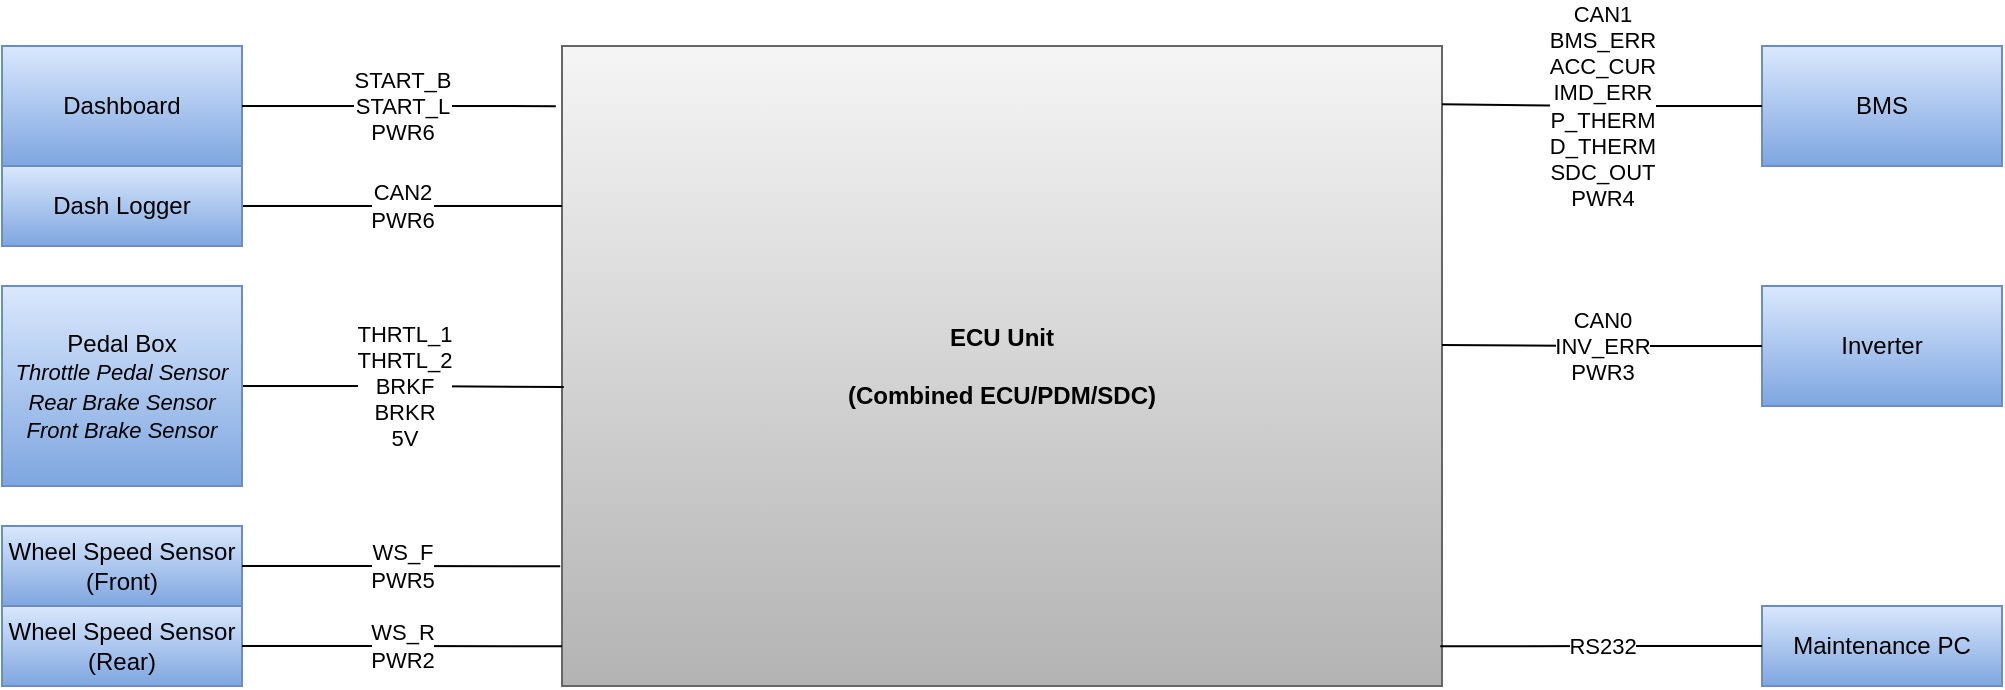 <mxfile version="23.0.2" type="device" pages="2">
  <diagram id="VMElUyKYP9TX4gcIHSfa" name="ECU system diagram">
    <mxGraphModel dx="1213" dy="811" grid="1" gridSize="10" guides="1" tooltips="1" connect="1" arrows="1" fold="1" page="1" pageScale="1" pageWidth="1169" pageHeight="827" math="0" shadow="0">
      <root>
        <mxCell id="0" />
        <mxCell id="1" parent="0" />
        <mxCell id="-lkea0aKf5IrLJpI3piX-1" value="ECU Unit&lt;br&gt;&lt;br&gt;(Combined ECU/PDM/SDC)" style="rounded=0;whiteSpace=wrap;html=1;fillColor=#f5f5f5;gradientColor=#b3b3b3;strokeColor=#666666;fontStyle=1" parent="1" vertex="1">
          <mxGeometry x="360" y="200" width="440" height="320" as="geometry" />
        </mxCell>
        <mxCell id="-lkea0aKf5IrLJpI3piX-2" value="Dashboard" style="rounded=0;whiteSpace=wrap;html=1;fillColor=#dae8fc;gradientColor=#7ea6e0;strokeColor=#6c8ebf;" parent="1" vertex="1">
          <mxGeometry x="80" y="200" width="120" height="60" as="geometry" />
        </mxCell>
        <mxCell id="-lkea0aKf5IrLJpI3piX-6" value="Inverter" style="rounded=0;whiteSpace=wrap;html=1;fillColor=#dae8fc;gradientColor=#7ea6e0;strokeColor=#6c8ebf;" parent="1" vertex="1">
          <mxGeometry x="960" y="320" width="120" height="60" as="geometry" />
        </mxCell>
        <mxCell id="-lkea0aKf5IrLJpI3piX-7" value="BMS" style="rounded=0;whiteSpace=wrap;html=1;fillColor=#dae8fc;gradientColor=#7ea6e0;strokeColor=#6c8ebf;" parent="1" vertex="1">
          <mxGeometry x="960" y="200" width="120" height="60" as="geometry" />
        </mxCell>
        <mxCell id="-lkea0aKf5IrLJpI3piX-10" value="Wheel Speed Sensor (Front)" style="rounded=0;whiteSpace=wrap;html=1;fillColor=#dae8fc;gradientColor=#7ea6e0;strokeColor=#6c8ebf;" parent="1" vertex="1">
          <mxGeometry x="80" y="440" width="120" height="40" as="geometry" />
        </mxCell>
        <mxCell id="-lkea0aKf5IrLJpI3piX-11" value="Wheel Speed Sensor (Rear)" style="rounded=0;whiteSpace=wrap;html=1;fillColor=#dae8fc;gradientColor=#7ea6e0;strokeColor=#6c8ebf;" parent="1" vertex="1">
          <mxGeometry x="80" y="480" width="120" height="40" as="geometry" />
        </mxCell>
        <mxCell id="-lkea0aKf5IrLJpI3piX-13" value="Maintenance PC" style="rounded=0;whiteSpace=wrap;html=1;fillColor=#dae8fc;gradientColor=#7ea6e0;strokeColor=#6c8ebf;" parent="1" vertex="1">
          <mxGeometry x="960" y="480" width="120" height="40" as="geometry" />
        </mxCell>
        <mxCell id="-lkea0aKf5IrLJpI3piX-14" style="edgeStyle=orthogonalEdgeStyle;rounded=0;orthogonalLoop=1;jettySize=auto;html=1;exitX=1;exitY=0.5;exitDx=0;exitDy=0;entryX=-0.007;entryY=0.094;entryDx=0;entryDy=0;entryPerimeter=0;startArrow=none;startFill=0;endArrow=none;endFill=0;" parent="1" source="-lkea0aKf5IrLJpI3piX-2" target="-lkea0aKf5IrLJpI3piX-1" edge="1">
          <mxGeometry relative="1" as="geometry" />
        </mxCell>
        <mxCell id="-lkea0aKf5IrLJpI3piX-15" value="START_B&lt;br&gt;START_L&lt;br&gt;PWR6" style="edgeLabel;html=1;align=center;verticalAlign=middle;resizable=0;points=[];" parent="-lkea0aKf5IrLJpI3piX-14" vertex="1" connectable="0">
          <mxGeometry x="-0.289" y="-1" relative="1" as="geometry">
            <mxPoint x="24" y="-1" as="offset" />
          </mxGeometry>
        </mxCell>
        <mxCell id="G4JdK4eMhRz7IEGB_Ucw-3" style="edgeStyle=orthogonalEdgeStyle;rounded=0;orthogonalLoop=1;jettySize=auto;html=1;exitX=1;exitY=0.5;exitDx=0;exitDy=0;entryX=-0.002;entryY=0.688;entryDx=0;entryDy=0;entryPerimeter=0;endArrow=none;endFill=0;" parent="1" source="-lkea0aKf5IrLJpI3piX-10" edge="1">
          <mxGeometry relative="1" as="geometry">
            <mxPoint x="359.12" y="460.16" as="targetPoint" />
          </mxGeometry>
        </mxCell>
        <mxCell id="LhMEMy0LMcyLHY5wDTul-1" value="WS_F&lt;br&gt;PWR5" style="edgeLabel;html=1;align=center;verticalAlign=middle;resizable=0;points=[];" parent="G4JdK4eMhRz7IEGB_Ucw-3" vertex="1" connectable="0">
          <mxGeometry x="-0.121" y="1" relative="1" as="geometry">
            <mxPoint x="10" y="1" as="offset" />
          </mxGeometry>
        </mxCell>
        <mxCell id="G4JdK4eMhRz7IEGB_Ucw-4" style="edgeStyle=orthogonalEdgeStyle;rounded=0;orthogonalLoop=1;jettySize=auto;html=1;exitX=1;exitY=0.5;exitDx=0;exitDy=0;entryX=0;entryY=0.813;entryDx=0;entryDy=0;entryPerimeter=0;endArrow=none;endFill=0;" parent="1" source="-lkea0aKf5IrLJpI3piX-11" edge="1">
          <mxGeometry relative="1" as="geometry">
            <mxPoint x="360" y="500.16" as="targetPoint" />
          </mxGeometry>
        </mxCell>
        <mxCell id="4SZco1UzKCNZTvO3luQK-1" value="WS_R&lt;br&gt;PWR2" style="edgeLabel;html=1;align=center;verticalAlign=middle;resizable=0;points=[];" parent="G4JdK4eMhRz7IEGB_Ucw-4" vertex="1" connectable="0">
          <mxGeometry x="-0.263" y="2" relative="1" as="geometry">
            <mxPoint x="21" y="2" as="offset" />
          </mxGeometry>
        </mxCell>
        <mxCell id="G4JdK4eMhRz7IEGB_Ucw-5" style="edgeStyle=orthogonalEdgeStyle;rounded=0;orthogonalLoop=1;jettySize=auto;html=1;exitX=0;exitY=0.5;exitDx=0;exitDy=0;entryX=1;entryY=0.091;entryDx=0;entryDy=0;entryPerimeter=0;endArrow=none;endFill=0;" parent="1" source="-lkea0aKf5IrLJpI3piX-7" target="-lkea0aKf5IrLJpI3piX-1" edge="1">
          <mxGeometry relative="1" as="geometry" />
        </mxCell>
        <mxCell id="UikdMWhgwMoschG8D8ho-1" value="CAN1&lt;br&gt;BMS_ERR&lt;br&gt;ACC_CUR&lt;br&gt;IMD_ERR&lt;br&gt;P_THERM&lt;br&gt;D_THERM&lt;br&gt;SDC_OUT&lt;br&gt;PWR4" style="edgeLabel;html=1;align=center;verticalAlign=middle;resizable=0;points=[];" parent="G4JdK4eMhRz7IEGB_Ucw-5" vertex="1" connectable="0">
          <mxGeometry x="0.167" y="-1" relative="1" as="geometry">
            <mxPoint x="13" y="2" as="offset" />
          </mxGeometry>
        </mxCell>
        <mxCell id="G4JdK4eMhRz7IEGB_Ucw-6" style="edgeStyle=orthogonalEdgeStyle;rounded=0;orthogonalLoop=1;jettySize=auto;html=1;exitX=0;exitY=0.5;exitDx=0;exitDy=0;entryX=1;entryY=0.467;entryDx=0;entryDy=0;entryPerimeter=0;endArrow=none;endFill=0;" parent="1" source="-lkea0aKf5IrLJpI3piX-6" target="-lkea0aKf5IrLJpI3piX-1" edge="1">
          <mxGeometry relative="1" as="geometry" />
        </mxCell>
        <mxCell id="1xrvK3jXyUyMcKH5vXm6-1" value="CAN0&lt;br&gt;INV_ERR&lt;br&gt;PWR3" style="edgeLabel;html=1;align=center;verticalAlign=middle;resizable=0;points=[];" parent="G4JdK4eMhRz7IEGB_Ucw-6" vertex="1" connectable="0">
          <mxGeometry x="0.325" y="-3" relative="1" as="geometry">
            <mxPoint x="26" y="3" as="offset" />
          </mxGeometry>
        </mxCell>
        <mxCell id="G4JdK4eMhRz7IEGB_Ucw-8" style="edgeStyle=orthogonalEdgeStyle;rounded=0;orthogonalLoop=1;jettySize=auto;html=1;exitX=0;exitY=0.5;exitDx=0;exitDy=0;entryX=0.998;entryY=0.938;entryDx=0;entryDy=0;entryPerimeter=0;endArrow=none;endFill=0;" parent="1" source="-lkea0aKf5IrLJpI3piX-13" target="-lkea0aKf5IrLJpI3piX-1" edge="1">
          <mxGeometry relative="1" as="geometry" />
        </mxCell>
        <mxCell id="G4JdK4eMhRz7IEGB_Ucw-9" value="RS232" style="edgeLabel;html=1;align=center;verticalAlign=middle;resizable=0;points=[];" parent="G4JdK4eMhRz7IEGB_Ucw-8" vertex="1" connectable="0">
          <mxGeometry x="0.251" y="-1" relative="1" as="geometry">
            <mxPoint x="21" y="1" as="offset" />
          </mxGeometry>
        </mxCell>
        <mxCell id="UikdMWhgwMoschG8D8ho-3" style="edgeStyle=orthogonalEdgeStyle;rounded=0;orthogonalLoop=1;jettySize=auto;html=1;exitX=1;exitY=0.5;exitDx=0;exitDy=0;entryX=0;entryY=0.25;entryDx=0;entryDy=0;endArrow=none;endFill=0;" parent="1" source="UikdMWhgwMoschG8D8ho-2" target="-lkea0aKf5IrLJpI3piX-1" edge="1">
          <mxGeometry relative="1" as="geometry" />
        </mxCell>
        <mxCell id="UikdMWhgwMoschG8D8ho-4" value="CAN2&lt;br&gt;PWR6" style="edgeLabel;html=1;align=center;verticalAlign=middle;resizable=0;points=[];" parent="UikdMWhgwMoschG8D8ho-3" vertex="1" connectable="0">
          <mxGeometry x="-0.188" y="2" relative="1" as="geometry">
            <mxPoint x="15" y="2" as="offset" />
          </mxGeometry>
        </mxCell>
        <mxCell id="UikdMWhgwMoschG8D8ho-2" value="Dash Logger" style="rounded=0;whiteSpace=wrap;html=1;fillColor=#dae8fc;gradientColor=#7ea6e0;strokeColor=#6c8ebf;" parent="1" vertex="1">
          <mxGeometry x="80" y="260" width="120" height="40" as="geometry" />
        </mxCell>
        <mxCell id="g7_eBO24lmq1PzL0XZv9-2" style="edgeStyle=orthogonalEdgeStyle;rounded=0;orthogonalLoop=1;jettySize=auto;html=1;exitX=1;exitY=0.5;exitDx=0;exitDy=0;entryX=0.002;entryY=0.533;entryDx=0;entryDy=0;entryPerimeter=0;endArrow=none;endFill=0;" parent="1" source="g7_eBO24lmq1PzL0XZv9-1" target="-lkea0aKf5IrLJpI3piX-1" edge="1">
          <mxGeometry relative="1" as="geometry">
            <mxPoint x="440" y="700" as="targetPoint" />
          </mxGeometry>
        </mxCell>
        <mxCell id="g7_eBO24lmq1PzL0XZv9-3" value="THRTL_1&lt;br style=&quot;border-color: var(--border-color);&quot;&gt;THRTL_2&lt;br&gt;BRKF&lt;br&gt;BRKR&lt;br style=&quot;border-color: var(--border-color);&quot;&gt;5V" style="edgeLabel;html=1;align=center;verticalAlign=middle;resizable=0;points=[];" parent="g7_eBO24lmq1PzL0XZv9-2" vertex="1" connectable="0">
          <mxGeometry x="-0.188" y="2" relative="1" as="geometry">
            <mxPoint x="15" y="2" as="offset" />
          </mxGeometry>
        </mxCell>
        <mxCell id="g7_eBO24lmq1PzL0XZv9-1" value="Pedal Box&lt;br&gt;&lt;i style=&quot;font-size: 11px;&quot;&gt;Throttle Pedal Sensor&lt;br&gt;Rear Brake Sensor&lt;br&gt;Front Brake Sensor&lt;/i&gt;" style="rounded=0;whiteSpace=wrap;html=1;fillColor=#dae8fc;gradientColor=#7ea6e0;strokeColor=#6c8ebf;" parent="1" vertex="1">
          <mxGeometry x="80" y="320" width="120" height="100" as="geometry" />
        </mxCell>
      </root>
    </mxGraphModel>
  </diagram>
  <diagram name="ECU Internal v1.4" id="aNDvMXL3ovyqVdTGfb02">
    <mxGraphModel dx="1026" dy="679" grid="1" gridSize="10" guides="1" tooltips="1" connect="1" arrows="1" fold="1" page="1" pageScale="1" pageWidth="850" pageHeight="1100" math="0" shadow="0">
      <root>
        <mxCell id="bhXS3MV8dKdIblBS-BVA-0" />
        <mxCell id="bhXS3MV8dKdIblBS-BVA-1" parent="bhXS3MV8dKdIblBS-BVA-0" />
        <mxCell id="bhXS3MV8dKdIblBS-BVA-4" value="" style="rounded=0;whiteSpace=wrap;html=1;align=center;" parent="bhXS3MV8dKdIblBS-BVA-1" vertex="1">
          <mxGeometry x="211.25" y="2370" width="357" height="220" as="geometry" />
        </mxCell>
        <mxCell id="Zc1lBWjNl7q6e84oyqTN-7" value="ECU unit" style="rounded=0;whiteSpace=wrap;html=1;verticalAlign=top;dashed=1;fillColor=none;strokeWidth=2;" parent="bhXS3MV8dKdIblBS-BVA-1" vertex="1">
          <mxGeometry x="10" y="160" width="1490" height="2080" as="geometry" />
        </mxCell>
        <mxCell id="bhXS3MV8dKdIblBS-BVA-2" value="Header C" style="rounded=0;whiteSpace=wrap;html=1;fillColor=#dae8fc;strokeColor=#6c8ebf;verticalAlign=top;" parent="bhXS3MV8dKdIblBS-BVA-1" vertex="1">
          <mxGeometry x="20" y="835" width="140" height="415" as="geometry" />
        </mxCell>
        <mxCell id="bhXS3MV8dKdIblBS-BVA-3" value="Header A" style="rounded=0;whiteSpace=wrap;html=1;fillColor=#dae8fc;strokeColor=#6c8ebf;verticalAlign=top;" parent="bhXS3MV8dKdIblBS-BVA-1" vertex="1">
          <mxGeometry x="20" y="190" width="140" height="430" as="geometry" />
        </mxCell>
        <mxCell id="Zc1lBWjNl7q6e84oyqTN-19" style="edgeStyle=orthogonalEdgeStyle;rounded=0;orthogonalLoop=1;jettySize=auto;html=1;exitX=0.011;exitY=0.5;exitDx=0;exitDy=0;entryX=0;entryY=0.5;entryDx=0;entryDy=0;exitPerimeter=0;" parent="bhXS3MV8dKdIblBS-BVA-1" source="Zc1lBWjNl7q6e84oyqTN-18" target="bhXS3MV8dKdIblBS-BVA-129" edge="1">
          <mxGeometry relative="1" as="geometry" />
        </mxCell>
        <mxCell id="bhXS3MV8dKdIblBS-BVA-8" value="Microcontroller" style="rounded=0;whiteSpace=wrap;html=1;verticalAlign=top;" parent="bhXS3MV8dKdIblBS-BVA-1" vertex="1">
          <mxGeometry x="621" y="810" width="330" height="1270" as="geometry" />
        </mxCell>
        <mxCell id="bhXS3MV8dKdIblBS-BVA-9" value="Vehicle control software" style="rounded=0;whiteSpace=wrap;html=1;dashed=1;fontStyle=2" parent="bhXS3MV8dKdIblBS-BVA-1" vertex="1">
          <mxGeometry x="723.5" y="1300" width="125" height="100" as="geometry" />
        </mxCell>
        <mxCell id="bhXS3MV8dKdIblBS-BVA-10" value="PDM" style="rounded=0;whiteSpace=wrap;html=1;verticalAlign=top;dashed=1;" parent="bhXS3MV8dKdIblBS-BVA-1" vertex="1">
          <mxGeometry x="646" y="220" width="250" height="280" as="geometry" />
        </mxCell>
        <mxCell id="bhXS3MV8dKdIblBS-BVA-11" value="SDC" style="rounded=0;whiteSpace=wrap;html=1;verticalAlign=top;dashed=1;" parent="bhXS3MV8dKdIblBS-BVA-1" vertex="1">
          <mxGeometry x="501" y="570" width="570" height="150" as="geometry" />
        </mxCell>
        <mxCell id="bhXS3MV8dKdIblBS-BVA-12" style="edgeStyle=orthogonalEdgeStyle;rounded=0;orthogonalLoop=1;jettySize=auto;html=1;exitX=1;exitY=0.5;exitDx=0;exitDy=0;entryX=0.5;entryY=0;entryDx=0;entryDy=0;strokeWidth=2;" parent="bhXS3MV8dKdIblBS-BVA-1" source="bhXS3MV8dKdIblBS-BVA-152" target="bhXS3MV8dKdIblBS-BVA-47" edge="1">
          <mxGeometry relative="1" as="geometry">
            <Array as="points">
              <mxPoint x="771" y="255" />
            </Array>
            <mxPoint x="341" y="260" as="sourcePoint" />
          </mxGeometry>
        </mxCell>
        <mxCell id="bhXS3MV8dKdIblBS-BVA-13" style="edgeStyle=orthogonalEdgeStyle;rounded=0;orthogonalLoop=1;jettySize=auto;html=1;exitX=1;exitY=0.5;exitDx=0;exitDy=0;entryX=0;entryY=0.5;entryDx=0;entryDy=0;strokeWidth=2;" parent="bhXS3MV8dKdIblBS-BVA-1" source="bhXS3MV8dKdIblBS-BVA-152" target="bhXS3MV8dKdIblBS-BVA-28" edge="1">
          <mxGeometry relative="1" as="geometry">
            <Array as="points">
              <mxPoint x="461" y="255" />
              <mxPoint x="461" y="630" />
            </Array>
            <mxPoint x="341" y="260" as="sourcePoint" />
          </mxGeometry>
        </mxCell>
        <mxCell id="bhXS3MV8dKdIblBS-BVA-14" value="GLV&lt;br&gt;battery 24V" style="text;html=1;align=center;verticalAlign=middle;resizable=0;points=[];labelBackgroundColor=#ffffff;" parent="bhXS3MV8dKdIblBS-BVA-13" vertex="1" connectable="0">
          <mxGeometry x="-0.508" y="-58" relative="1" as="geometry">
            <mxPoint x="31" y="-63" as="offset" />
          </mxGeometry>
        </mxCell>
        <mxCell id="bhXS3MV8dKdIblBS-BVA-15" value="External system" style="rounded=0;whiteSpace=wrap;html=1;fillColor=#fff2cc;strokeColor=#d6b656;" parent="bhXS3MV8dKdIblBS-BVA-1" vertex="1">
          <mxGeometry x="701" y="40" width="120" height="30" as="geometry" />
        </mxCell>
        <mxCell id="bhXS3MV8dKdIblBS-BVA-21" style="edgeStyle=orthogonalEdgeStyle;rounded=0;jumpStyle=arc;orthogonalLoop=1;jettySize=auto;html=1;exitX=0.5;exitY=0;exitDx=0;exitDy=0;entryX=0;entryY=0.5;entryDx=0;entryDy=0;startArrow=classic;startFill=1;endArrow=classic;endFill=1;" parent="bhXS3MV8dKdIblBS-BVA-1" source="bhXS3MV8dKdIblBS-BVA-22" target="bhXS3MV8dKdIblBS-BVA-23" edge="1">
          <mxGeometry relative="1" as="geometry" />
        </mxCell>
        <mxCell id="bhXS3MV8dKdIblBS-BVA-22" value="On-board SWD Header" style="rounded=0;whiteSpace=wrap;html=1;labelBackgroundColor=#ffffff;" parent="bhXS3MV8dKdIblBS-BVA-1" vertex="1">
          <mxGeometry x="510" y="2080" width="100" height="40" as="geometry" />
        </mxCell>
        <mxCell id="bhXS3MV8dKdIblBS-BVA-23" value="SWD Interface" style="rounded=0;whiteSpace=wrap;html=1;labelBackgroundColor=#ffffff;" parent="bhXS3MV8dKdIblBS-BVA-1" vertex="1">
          <mxGeometry x="621" y="2030" width="110" height="50" as="geometry" />
        </mxCell>
        <mxCell id="bhXS3MV8dKdIblBS-BVA-27" style="edgeStyle=orthogonalEdgeStyle;rounded=0;orthogonalLoop=1;jettySize=auto;html=1;exitX=1;exitY=0.5;exitDx=0;exitDy=0;entryX=0;entryY=0.5;entryDx=0;entryDy=0;" parent="bhXS3MV8dKdIblBS-BVA-1" source="bhXS3MV8dKdIblBS-BVA-28" target="bhXS3MV8dKdIblBS-BVA-30" edge="1">
          <mxGeometry relative="1" as="geometry" />
        </mxCell>
        <mxCell id="bhXS3MV8dKdIblBS-BVA-28" value="BMS Stage" style="rounded=0;whiteSpace=wrap;html=1;" parent="bhXS3MV8dKdIblBS-BVA-1" vertex="1">
          <mxGeometry x="546" y="610" width="80" height="40" as="geometry" />
        </mxCell>
        <mxCell id="bhXS3MV8dKdIblBS-BVA-29" style="edgeStyle=orthogonalEdgeStyle;rounded=0;orthogonalLoop=1;jettySize=auto;html=1;exitX=1;exitY=0.5;exitDx=0;exitDy=0;entryX=0;entryY=0.5;entryDx=0;entryDy=0;" parent="bhXS3MV8dKdIblBS-BVA-1" source="bhXS3MV8dKdIblBS-BVA-30" target="bhXS3MV8dKdIblBS-BVA-32" edge="1">
          <mxGeometry relative="1" as="geometry" />
        </mxCell>
        <mxCell id="bhXS3MV8dKdIblBS-BVA-30" value="BSPD Stage" style="rounded=0;whiteSpace=wrap;html=1;" parent="bhXS3MV8dKdIblBS-BVA-1" vertex="1">
          <mxGeometry x="646" y="610" width="80" height="40" as="geometry" />
        </mxCell>
        <mxCell id="bhXS3MV8dKdIblBS-BVA-31" style="edgeStyle=orthogonalEdgeStyle;rounded=0;orthogonalLoop=1;jettySize=auto;html=1;exitX=1;exitY=0.5;exitDx=0;exitDy=0;entryX=0;entryY=0.5;entryDx=0;entryDy=0;" parent="bhXS3MV8dKdIblBS-BVA-1" source="bhXS3MV8dKdIblBS-BVA-32" target="bhXS3MV8dKdIblBS-BVA-34" edge="1">
          <mxGeometry relative="1" as="geometry" />
        </mxCell>
        <mxCell id="bhXS3MV8dKdIblBS-BVA-32" value="IMD Stage" style="rounded=0;whiteSpace=wrap;html=1;" parent="bhXS3MV8dKdIblBS-BVA-1" vertex="1">
          <mxGeometry x="746.5" y="610" width="80" height="40" as="geometry" />
        </mxCell>
        <mxCell id="bhXS3MV8dKdIblBS-BVA-33" style="edgeStyle=orthogonalEdgeStyle;rounded=0;orthogonalLoop=1;jettySize=auto;html=1;exitX=1;exitY=0.5;exitDx=0;exitDy=0;entryX=0;entryY=0.5;entryDx=0;entryDy=0;" parent="bhXS3MV8dKdIblBS-BVA-1" source="bhXS3MV8dKdIblBS-BVA-34" target="bhXS3MV8dKdIblBS-BVA-36" edge="1">
          <mxGeometry relative="1" as="geometry" />
        </mxCell>
        <mxCell id="bhXS3MV8dKdIblBS-BVA-34" value="PDOC Stage" style="rounded=0;whiteSpace=wrap;html=1;" parent="bhXS3MV8dKdIblBS-BVA-1" vertex="1">
          <mxGeometry x="846" y="610" width="80" height="40" as="geometry" />
        </mxCell>
        <mxCell id="bhXS3MV8dKdIblBS-BVA-35" style="edgeStyle=orthogonalEdgeStyle;rounded=0;orthogonalLoop=1;jettySize=auto;html=1;exitX=1;exitY=0.5;exitDx=0;exitDy=0;entryX=1;entryY=0.5;entryDx=0;entryDy=0;jumpStyle=arc;strokeWidth=1;" parent="bhXS3MV8dKdIblBS-BVA-1" source="bhXS3MV8dKdIblBS-BVA-36" target="bhXS3MV8dKdIblBS-BVA-38" edge="1">
          <mxGeometry relative="1" as="geometry">
            <Array as="points">
              <mxPoint x="1101" y="630" />
              <mxPoint x="1101" y="535" />
              <mxPoint x="360" y="535" />
              <mxPoint x="360" y="575" />
            </Array>
          </mxGeometry>
        </mxCell>
        <mxCell id="bhXS3MV8dKdIblBS-BVA-36" value="ECU Stage" style="rounded=0;whiteSpace=wrap;html=1;" parent="bhXS3MV8dKdIblBS-BVA-1" vertex="1">
          <mxGeometry x="946" y="610" width="80" height="40" as="geometry" />
        </mxCell>
        <mxCell id="bhXS3MV8dKdIblBS-BVA-37" value="Logical boundary" style="rounded=0;whiteSpace=wrap;html=1;dashed=1;" parent="bhXS3MV8dKdIblBS-BVA-1" vertex="1">
          <mxGeometry x="701" y="80" width="120" height="30" as="geometry" />
        </mxCell>
        <mxCell id="bhXS3MV8dKdIblBS-BVA-38" value="SDC_OUT" style="rounded=0;whiteSpace=wrap;html=1;fillColor=#fff2cc;strokeColor=#d6b656;" parent="bhXS3MV8dKdIblBS-BVA-1" vertex="1">
          <mxGeometry x="48.5" y="560" width="80" height="30" as="geometry" />
        </mxCell>
        <mxCell id="bhXS3MV8dKdIblBS-BVA-40" style="edgeStyle=orthogonalEdgeStyle;rounded=0;jumpStyle=arc;orthogonalLoop=1;jettySize=auto;html=1;exitX=1;exitY=0.5;exitDx=0;exitDy=0;entryX=0.434;entryY=0.999;entryDx=0;entryDy=0;startArrow=none;startFill=0;endArrow=classic;endFill=1;entryPerimeter=0;" parent="bhXS3MV8dKdIblBS-BVA-1" source="bhXS3MV8dKdIblBS-BVA-197" target="bhXS3MV8dKdIblBS-BVA-34" edge="1">
          <mxGeometry relative="1" as="geometry">
            <Array as="points">
              <mxPoint x="470" y="995" />
              <mxPoint x="470" y="780" />
              <mxPoint x="881" y="780" />
            </Array>
            <mxPoint x="341" y="955.0" as="sourcePoint" />
          </mxGeometry>
        </mxCell>
        <mxCell id="bhXS3MV8dKdIblBS-BVA-43" value="GPIO out" style="rounded=0;whiteSpace=wrap;html=1;labelBackgroundColor=#ffffff;" parent="bhXS3MV8dKdIblBS-BVA-1" vertex="1">
          <mxGeometry x="871" y="850" width="80" height="30" as="geometry" />
        </mxCell>
        <mxCell id="Zc1lBWjNl7q6e84oyqTN-53" style="edgeStyle=orthogonalEdgeStyle;rounded=0;orthogonalLoop=1;jettySize=auto;html=1;exitX=1;exitY=0.5;exitDx=0;exitDy=0;entryX=0;entryY=0.5;entryDx=0;entryDy=0;strokeWidth=2;" parent="bhXS3MV8dKdIblBS-BVA-1" source="bhXS3MV8dKdIblBS-BVA-47" target="Zc1lBWjNl7q6e84oyqTN-51" edge="1">
          <mxGeometry relative="1" as="geometry">
            <Array as="points">
              <mxPoint x="960" y="288" />
              <mxPoint x="960" y="208" />
            </Array>
          </mxGeometry>
        </mxCell>
        <mxCell id="Zc1lBWjNl7q6e84oyqTN-56" style="edgeStyle=orthogonalEdgeStyle;rounded=0;orthogonalLoop=1;jettySize=auto;html=1;exitX=1;exitY=0.5;exitDx=0;exitDy=0;entryX=0;entryY=0.5;entryDx=0;entryDy=0;strokeWidth=2;" parent="bhXS3MV8dKdIblBS-BVA-1" source="bhXS3MV8dKdIblBS-BVA-47" target="Zc1lBWjNl7q6e84oyqTN-54" edge="1">
          <mxGeometry relative="1" as="geometry">
            <Array as="points">
              <mxPoint x="960" y="288" />
              <mxPoint x="960" y="233" />
            </Array>
          </mxGeometry>
        </mxCell>
        <mxCell id="bhXS3MV8dKdIblBS-BVA-47" value="24V/5V DC-DC converter" style="rounded=0;whiteSpace=wrap;html=1;" parent="bhXS3MV8dKdIblBS-BVA-1" vertex="1">
          <mxGeometry x="711" y="270" width="120" height="35" as="geometry" />
        </mxCell>
        <mxCell id="bhXS3MV8dKdIblBS-BVA-48" style="edgeStyle=orthogonalEdgeStyle;rounded=0;jumpStyle=arc;orthogonalLoop=1;jettySize=auto;html=1;exitX=0;exitY=0.5;exitDx=0;exitDy=0;entryX=1;entryY=0.5;entryDx=0;entryDy=0;startArrow=none;startFill=0;endArrow=classic;endFill=1;strokeWidth=2;" parent="bhXS3MV8dKdIblBS-BVA-1" source="bhXS3MV8dKdIblBS-BVA-50" target="bhXS3MV8dKdIblBS-BVA-153" edge="1">
          <mxGeometry relative="1" as="geometry">
            <Array as="points" />
            <mxPoint x="341" y="360" as="targetPoint" />
          </mxGeometry>
        </mxCell>
        <mxCell id="bhXS3MV8dKdIblBS-BVA-49" value="Power ch1" style="text;html=1;align=center;verticalAlign=middle;resizable=0;points=[];labelBackgroundColor=#ffffff;" parent="bhXS3MV8dKdIblBS-BVA-48" vertex="1" connectable="0">
          <mxGeometry x="-0.28" relative="1" as="geometry">
            <mxPoint x="29" as="offset" />
          </mxGeometry>
        </mxCell>
        <mxCell id="bhXS3MV8dKdIblBS-BVA-50" value="&lt;font color=&quot;#ff3333&quot;&gt;PDM Relay 1&lt;/font&gt;" style="rounded=0;whiteSpace=wrap;html=1;strokeColor=#FF3333;" parent="bhXS3MV8dKdIblBS-BVA-1" vertex="1">
          <mxGeometry x="711" y="305" width="120" height="30" as="geometry" />
        </mxCell>
        <mxCell id="bhXS3MV8dKdIblBS-BVA-51" style="edgeStyle=orthogonalEdgeStyle;rounded=0;jumpStyle=arc;orthogonalLoop=1;jettySize=auto;html=1;exitX=0;exitY=0.5;exitDx=0;exitDy=0;entryX=1;entryY=0.5;entryDx=0;entryDy=0;startArrow=none;startFill=0;endArrow=classic;endFill=1;strokeWidth=2;" parent="bhXS3MV8dKdIblBS-BVA-1" source="Zc1lBWjNl7q6e84oyqTN-44" target="bhXS3MV8dKdIblBS-BVA-154" edge="1">
          <mxGeometry relative="1" as="geometry">
            <Array as="points">
              <mxPoint x="460" y="350" />
              <mxPoint x="460" y="350" />
            </Array>
            <mxPoint x="341" y="390" as="targetPoint" />
            <mxPoint x="711" y="342.5" as="sourcePoint" />
          </mxGeometry>
        </mxCell>
        <mxCell id="bhXS3MV8dKdIblBS-BVA-52" value="Power ch2" style="text;html=1;align=center;verticalAlign=middle;resizable=0;points=[];labelBackgroundColor=#ffffff;" parent="bhXS3MV8dKdIblBS-BVA-51" vertex="1" connectable="0">
          <mxGeometry x="-0.382" y="-2" relative="1" as="geometry">
            <mxPoint x="9" y="2" as="offset" />
          </mxGeometry>
        </mxCell>
        <mxCell id="bhXS3MV8dKdIblBS-BVA-53" style="edgeStyle=orthogonalEdgeStyle;rounded=0;jumpStyle=arc;orthogonalLoop=1;jettySize=auto;html=1;exitX=0;exitY=0.5;exitDx=0;exitDy=0;entryX=1;entryY=0.5;entryDx=0;entryDy=0;startArrow=none;startFill=0;endArrow=classic;endFill=1;strokeWidth=2;" parent="bhXS3MV8dKdIblBS-BVA-1" source="Zc1lBWjNl7q6e84oyqTN-46" target="bhXS3MV8dKdIblBS-BVA-156" edge="1">
          <mxGeometry relative="1" as="geometry">
            <Array as="points">
              <mxPoint x="630" y="410" />
              <mxPoint x="630" y="410" />
            </Array>
            <mxPoint x="341" y="450" as="targetPoint" />
            <mxPoint x="711" y="392.5" as="sourcePoint" />
          </mxGeometry>
        </mxCell>
        <mxCell id="bhXS3MV8dKdIblBS-BVA-54" value="Power ch4" style="text;html=1;align=center;verticalAlign=middle;resizable=0;points=[];labelBackgroundColor=#ffffff;" parent="bhXS3MV8dKdIblBS-BVA-53" vertex="1" connectable="0">
          <mxGeometry x="-0.467" y="4" relative="1" as="geometry">
            <mxPoint x="-6" y="-4" as="offset" />
          </mxGeometry>
        </mxCell>
        <mxCell id="bhXS3MV8dKdIblBS-BVA-55" style="edgeStyle=orthogonalEdgeStyle;rounded=0;jumpStyle=arc;orthogonalLoop=1;jettySize=auto;html=1;exitX=0;exitY=0.5;exitDx=0;exitDy=0;entryX=1;entryY=0.5;entryDx=0;entryDy=0;startArrow=none;startFill=0;endArrow=classic;endFill=1;strokeWidth=2;" parent="bhXS3MV8dKdIblBS-BVA-1" source="Zc1lBWjNl7q6e84oyqTN-45" target="bhXS3MV8dKdIblBS-BVA-155" edge="1">
          <mxGeometry relative="1" as="geometry">
            <Array as="points">
              <mxPoint x="450" y="380" />
              <mxPoint x="450" y="380" />
            </Array>
            <mxPoint x="341" y="420" as="targetPoint" />
            <mxPoint x="711" y="368.75" as="sourcePoint" />
          </mxGeometry>
        </mxCell>
        <mxCell id="bhXS3MV8dKdIblBS-BVA-56" value="Power ch3" style="text;html=1;align=center;verticalAlign=middle;resizable=0;points=[];labelBackgroundColor=#ffffff;" parent="bhXS3MV8dKdIblBS-BVA-55" vertex="1" connectable="0">
          <mxGeometry x="-0.456" y="-1" relative="1" as="geometry">
            <mxPoint x="-5" y="1" as="offset" />
          </mxGeometry>
        </mxCell>
        <mxCell id="O4VgA1XZGmtUZAkumfmo-1" style="edgeStyle=orthogonalEdgeStyle;rounded=0;orthogonalLoop=1;jettySize=auto;html=1;exitX=1;exitY=0.5;exitDx=0;exitDy=0;entryX=0;entryY=0.5;entryDx=0;entryDy=0;" parent="bhXS3MV8dKdIblBS-BVA-1" source="bhXS3MV8dKdIblBS-BVA-60" target="O4VgA1XZGmtUZAkumfmo-0" edge="1">
          <mxGeometry relative="1" as="geometry" />
        </mxCell>
        <mxCell id="bhXS3MV8dKdIblBS-BVA-60" value="&lt;font&gt;GPIO out&lt;br&gt;x6&lt;/font&gt;" style="rounded=0;whiteSpace=wrap;html=1;labelBackgroundColor=#ffffff;" parent="bhXS3MV8dKdIblBS-BVA-1" vertex="1">
          <mxGeometry x="871" y="890" width="80" height="30" as="geometry" />
        </mxCell>
        <mxCell id="bhXS3MV8dKdIblBS-BVA-68" value="&lt;h1&gt;ECU (Combined ECU/PDM/SDC) - v1.4&lt;/h1&gt;" style="text;html=1;strokeColor=none;fillColor=none;spacing=5;spacingTop=-20;whiteSpace=wrap;overflow=hidden;rounded=0;" parent="bhXS3MV8dKdIblBS-BVA-1" vertex="1">
          <mxGeometry x="21" y="20" width="500" height="40" as="geometry" />
        </mxCell>
        <mxCell id="bhXS3MV8dKdIblBS-BVA-76" style="edgeStyle=orthogonalEdgeStyle;rounded=0;jumpStyle=arc;orthogonalLoop=1;jettySize=auto;html=1;exitX=1;exitY=0.5;exitDx=0;exitDy=0;entryX=0.5;entryY=1;entryDx=0;entryDy=0;startArrow=none;startFill=0;endArrow=classic;endFill=1;" parent="bhXS3MV8dKdIblBS-BVA-1" source="bhXS3MV8dKdIblBS-BVA-43" target="bhXS3MV8dKdIblBS-BVA-36" edge="1">
          <mxGeometry relative="1" as="geometry">
            <mxPoint x="951" y="865" as="sourcePoint" />
            <mxPoint x="993.5" y="810" as="targetPoint" />
          </mxGeometry>
        </mxCell>
        <mxCell id="bhXS3MV8dKdIblBS-BVA-77" value="ECU SDC&lt;br&gt;shutdown" style="text;html=1;align=center;verticalAlign=middle;resizable=0;points=[];labelBackgroundColor=#ffffff;" parent="bhXS3MV8dKdIblBS-BVA-76" vertex="1" connectable="0">
          <mxGeometry x="-0.2" y="-5" relative="1" as="geometry">
            <mxPoint y="-32" as="offset" />
          </mxGeometry>
        </mxCell>
        <mxCell id="bhXS3MV8dKdIblBS-BVA-90" style="edgeStyle=orthogonalEdgeStyle;rounded=0;orthogonalLoop=1;jettySize=auto;html=1;exitX=0;exitY=0.5;exitDx=0;exitDy=0;entryX=1;entryY=0.5;entryDx=0;entryDy=0;strokeWidth=2;" parent="bhXS3MV8dKdIblBS-BVA-1" source="bhXS3MV8dKdIblBS-BVA-92" target="Ujjv7-og6DaEMyTGlRil-3" edge="1">
          <mxGeometry relative="1" as="geometry">
            <mxPoint x="971" y="1445" as="targetPoint" />
          </mxGeometry>
        </mxCell>
        <mxCell id="bhXS3MV8dKdIblBS-BVA-91" value="Power-off supply&lt;br&gt;for RTC" style="text;html=1;align=center;verticalAlign=middle;resizable=0;points=[];labelBackgroundColor=#ffffff;" parent="bhXS3MV8dKdIblBS-BVA-90" vertex="1" connectable="0">
          <mxGeometry x="-0.225" relative="1" as="geometry">
            <mxPoint x="-9" y="-5" as="offset" />
          </mxGeometry>
        </mxCell>
        <mxCell id="bhXS3MV8dKdIblBS-BVA-92" value="Cell Battery" style="rounded=0;whiteSpace=wrap;html=1;" parent="bhXS3MV8dKdIblBS-BVA-1" vertex="1">
          <mxGeometry x="1250" y="1115" width="100" height="60" as="geometry" />
        </mxCell>
        <mxCell id="bhXS3MV8dKdIblBS-BVA-93" value="IMU" style="rounded=0;whiteSpace=wrap;html=1;" parent="bhXS3MV8dKdIblBS-BVA-1" vertex="1">
          <mxGeometry x="1094" y="1300" width="100" height="60" as="geometry" />
        </mxCell>
        <mxCell id="bhXS3MV8dKdIblBS-BVA-96" style="edgeStyle=orthogonalEdgeStyle;rounded=0;orthogonalLoop=1;jettySize=auto;html=1;exitX=1;exitY=0.5;exitDx=0;exitDy=0;entryX=0;entryY=0.5;entryDx=0;entryDy=0;strokeWidth=1;startArrow=classic;startFill=1;" parent="bhXS3MV8dKdIblBS-BVA-1" source="bhXS3MV8dKdIblBS-BVA-97" target="bhXS3MV8dKdIblBS-BVA-93" edge="1">
          <mxGeometry relative="1" as="geometry" />
        </mxCell>
        <mxCell id="bhXS3MV8dKdIblBS-BVA-97" value="I2C controller" style="rounded=0;whiteSpace=wrap;html=1;" parent="bhXS3MV8dKdIblBS-BVA-1" vertex="1">
          <mxGeometry x="871" y="1300" width="80" height="60" as="geometry" />
        </mxCell>
        <mxCell id="Ujjv7-og6DaEMyTGlRil-2" style="edgeStyle=orthogonalEdgeStyle;rounded=0;orthogonalLoop=1;jettySize=auto;html=1;exitX=1;exitY=0.5;exitDx=0;exitDy=0;entryX=1;entryY=0.75;entryDx=0;entryDy=0;startArrow=classic;startFill=1;" parent="bhXS3MV8dKdIblBS-BVA-1" source="bhXS3MV8dKdIblBS-BVA-100" target="bhXS3MV8dKdIblBS-BVA-112" edge="1">
          <mxGeometry relative="1" as="geometry">
            <Array as="points">
              <mxPoint x="1010" y="1870" />
              <mxPoint x="1010" y="2180" />
            </Array>
          </mxGeometry>
        </mxCell>
        <mxCell id="bhXS3MV8dKdIblBS-BVA-100" value="SPI controller" style="rounded=0;whiteSpace=wrap;html=1;" parent="bhXS3MV8dKdIblBS-BVA-1" vertex="1">
          <mxGeometry x="871" y="1840" width="80" height="60" as="geometry" />
        </mxCell>
        <mxCell id="Ujjv7-og6DaEMyTGlRil-1" style="edgeStyle=orthogonalEdgeStyle;rounded=0;orthogonalLoop=1;jettySize=auto;html=1;exitX=1;exitY=0.5;exitDx=0;exitDy=0;entryX=1;entryY=0.5;entryDx=0;entryDy=0;startArrow=classic;startFill=1;" parent="bhXS3MV8dKdIblBS-BVA-1" source="bhXS3MV8dKdIblBS-BVA-102" target="bhXS3MV8dKdIblBS-BVA-112" edge="1">
          <mxGeometry relative="1" as="geometry">
            <Array as="points">
              <mxPoint x="990" y="1930" />
              <mxPoint x="990" y="2160" />
            </Array>
          </mxGeometry>
        </mxCell>
        <mxCell id="bhXS3MV8dKdIblBS-BVA-102" value="I2C controller" style="rounded=0;whiteSpace=wrap;html=1;" parent="bhXS3MV8dKdIblBS-BVA-1" vertex="1">
          <mxGeometry x="871" y="1900" width="80" height="60" as="geometry" />
        </mxCell>
        <mxCell id="Ujjv7-og6DaEMyTGlRil-0" style="edgeStyle=orthogonalEdgeStyle;rounded=0;orthogonalLoop=1;jettySize=auto;html=1;exitX=1;exitY=0.5;exitDx=0;exitDy=0;entryX=1;entryY=0.25;entryDx=0;entryDy=0;startArrow=classic;startFill=1;" parent="bhXS3MV8dKdIblBS-BVA-1" source="bhXS3MV8dKdIblBS-BVA-104" target="bhXS3MV8dKdIblBS-BVA-112" edge="1">
          <mxGeometry relative="1" as="geometry" />
        </mxCell>
        <mxCell id="bhXS3MV8dKdIblBS-BVA-104" value="GPIO" style="rounded=0;whiteSpace=wrap;html=1;labelBackgroundColor=#ffffff;" parent="bhXS3MV8dKdIblBS-BVA-1" vertex="1">
          <mxGeometry x="871" y="1960" width="80" height="30" as="geometry" />
        </mxCell>
        <mxCell id="bhXS3MV8dKdIblBS-BVA-112" value="Expansion header" style="rounded=0;whiteSpace=wrap;html=1;" parent="bhXS3MV8dKdIblBS-BVA-1" vertex="1">
          <mxGeometry x="686" y="2120" width="200" height="80" as="geometry" />
        </mxCell>
        <mxCell id="bhXS3MV8dKdIblBS-BVA-115" value="&lt;b&gt;Multi-purpose buffered IO (MPIO)&lt;br&gt;&lt;/b&gt;Acts as buffer between 5V external IO and 3.3V IO voltage, providing configurable options for analog input and GPIO" style="text;html=1;align=left;verticalAlign=middle;resizable=0;points=[];autosize=1;" parent="bhXS3MV8dKdIblBS-BVA-1" vertex="1">
          <mxGeometry x="61" y="2320" width="640" height="40" as="geometry" />
        </mxCell>
        <mxCell id="bhXS3MV8dKdIblBS-BVA-116" value="External MPIO pin" style="text;html=1;align=center;verticalAlign=middle;resizable=0;points=[];autosize=1;" parent="bhXS3MV8dKdIblBS-BVA-1" vertex="1">
          <mxGeometry x="75.75" y="2505" width="120" height="30" as="geometry" />
        </mxCell>
        <mxCell id="bhXS3MV8dKdIblBS-BVA-117" style="edgeStyle=orthogonalEdgeStyle;rounded=0;orthogonalLoop=1;jettySize=auto;html=1;exitX=1;exitY=0.5;exitDx=0;exitDy=0;startArrow=none;startFill=0;endArrow=classic;endFill=1;entryX=-0.03;entryY=0.5;entryDx=0;entryDy=0;entryPerimeter=0;" parent="bhXS3MV8dKdIblBS-BVA-1" source="bhXS3MV8dKdIblBS-BVA-119" target="bhXS3MV8dKdIblBS-BVA-120" edge="1">
          <mxGeometry relative="1" as="geometry">
            <mxPoint x="598.25" y="2520" as="targetPoint" />
          </mxGeometry>
        </mxCell>
        <mxCell id="bhXS3MV8dKdIblBS-BVA-118" style="edgeStyle=orthogonalEdgeStyle;rounded=0;orthogonalLoop=1;jettySize=auto;html=1;exitX=0;exitY=0.5;exitDx=0;exitDy=0;startArrow=none;startFill=0;endArrow=none;endFill=0;jumpStyle=arc;entryX=1.02;entryY=0.5;entryDx=0;entryDy=0;entryPerimeter=0;" parent="bhXS3MV8dKdIblBS-BVA-1" source="bhXS3MV8dKdIblBS-BVA-119" target="bhXS3MV8dKdIblBS-BVA-116" edge="1">
          <mxGeometry relative="1" as="geometry">
            <mxPoint x="208.25" y="2520" as="targetPoint" />
          </mxGeometry>
        </mxCell>
        <mxCell id="bhXS3MV8dKdIblBS-BVA-119" value="" style="verticalLabelPosition=bottom;shadow=0;dashed=0;align=center;html=1;verticalAlign=top;shape=mxgraph.electrical.logic_gates.buffer2;labelBackgroundColor=#ffffff;" parent="bhXS3MV8dKdIblBS-BVA-1" vertex="1">
          <mxGeometry x="402.75" y="2500" width="60" height="40" as="geometry" />
        </mxCell>
        <mxCell id="bhXS3MV8dKdIblBS-BVA-120" value="Measure" style="text;html=1;align=left;verticalAlign=middle;resizable=0;points=[];autosize=1;" parent="bhXS3MV8dKdIblBS-BVA-1" vertex="1">
          <mxGeometry x="588.25" y="2505" width="70" height="30" as="geometry" />
        </mxCell>
        <mxCell id="bhXS3MV8dKdIblBS-BVA-123" value="signal op-amp&lt;br&gt;(0.66x for 5V -&amp;gt; 3.3V)" style="text;html=1;align=center;verticalAlign=middle;resizable=0;points=[];autosize=1;" parent="bhXS3MV8dKdIblBS-BVA-1" vertex="1">
          <mxGeometry x="380.75" y="2535" width="140" height="40" as="geometry" />
        </mxCell>
        <mxCell id="bhXS3MV8dKdIblBS-BVA-137" value="Output enable" style="text;html=1;align=left;verticalAlign=middle;resizable=0;points=[];autosize=1;" parent="bhXS3MV8dKdIblBS-BVA-1" vertex="1">
          <mxGeometry x="588.25" y="2385" width="100" height="30" as="geometry" />
        </mxCell>
        <mxCell id="bhXS3MV8dKdIblBS-BVA-138" value="Header B" style="rounded=0;whiteSpace=wrap;html=1;fillColor=#dae8fc;strokeColor=#6c8ebf;verticalAlign=top;" parent="bhXS3MV8dKdIblBS-BVA-1" vertex="1">
          <mxGeometry x="20" y="1710" width="140" height="370" as="geometry" />
        </mxCell>
        <mxCell id="bhXS3MV8dKdIblBS-BVA-139" value="Header D" style="rounded=0;whiteSpace=wrap;html=1;fillColor=#dae8fc;strokeColor=#6c8ebf;verticalAlign=top;" parent="bhXS3MV8dKdIblBS-BVA-1" vertex="1">
          <mxGeometry x="20" y="1310" width="140" height="390" as="geometry" />
        </mxCell>
        <mxCell id="bhXS3MV8dKdIblBS-BVA-140" value="GPS" style="rounded=0;whiteSpace=wrap;html=1;" parent="bhXS3MV8dKdIblBS-BVA-1" vertex="1">
          <mxGeometry x="1094" y="1220" width="100" height="70" as="geometry" />
        </mxCell>
        <mxCell id="bhXS3MV8dKdIblBS-BVA-141" style="edgeStyle=orthogonalEdgeStyle;rounded=0;orthogonalLoop=1;jettySize=auto;html=1;exitX=1;exitY=0.5;exitDx=0;exitDy=0;entryX=0;entryY=0.5;entryDx=0;entryDy=0;strokeWidth=1;startArrow=classic;startFill=1;" parent="bhXS3MV8dKdIblBS-BVA-1" source="bhXS3MV8dKdIblBS-BVA-142" target="bhXS3MV8dKdIblBS-BVA-140" edge="1">
          <mxGeometry relative="1" as="geometry" />
        </mxCell>
        <mxCell id="bhXS3MV8dKdIblBS-BVA-142" value="UART" style="rounded=0;whiteSpace=wrap;html=1;" parent="bhXS3MV8dKdIblBS-BVA-1" vertex="1">
          <mxGeometry x="871" y="1225" width="80" height="60" as="geometry" />
        </mxCell>
        <mxCell id="bhXS3MV8dKdIblBS-BVA-143" value="SD Card" style="rounded=0;whiteSpace=wrap;html=1;" parent="bhXS3MV8dKdIblBS-BVA-1" vertex="1">
          <mxGeometry x="1094" y="1437" width="100" height="60" as="geometry" />
        </mxCell>
        <mxCell id="bhXS3MV8dKdIblBS-BVA-144" style="edgeStyle=orthogonalEdgeStyle;rounded=0;orthogonalLoop=1;jettySize=auto;html=1;exitX=1;exitY=0.5;exitDx=0;exitDy=0;entryX=0;entryY=0.5;entryDx=0;entryDy=0;strokeWidth=1;startArrow=classic;startFill=1;" parent="bhXS3MV8dKdIblBS-BVA-1" source="bhXS3MV8dKdIblBS-BVA-145" target="bhXS3MV8dKdIblBS-BVA-143" edge="1">
          <mxGeometry relative="1" as="geometry" />
        </mxCell>
        <mxCell id="bhXS3MV8dKdIblBS-BVA-145" value="SDMMC" style="rounded=0;whiteSpace=wrap;html=1;" parent="bhXS3MV8dKdIblBS-BVA-1" vertex="1">
          <mxGeometry x="871" y="1437" width="80" height="60" as="geometry" />
        </mxCell>
        <mxCell id="bhXS3MV8dKdIblBS-BVA-146" style="edgeStyle=orthogonalEdgeStyle;rounded=0;orthogonalLoop=1;jettySize=auto;html=1;exitX=0;exitY=0.5;exitDx=0;exitDy=0;entryX=1;entryY=0.5;entryDx=0;entryDy=0;startArrow=none;startFill=0;strokeWidth=2;" parent="bhXS3MV8dKdIblBS-BVA-1" source="Zc1lBWjNl7q6e84oyqTN-47" target="bhXS3MV8dKdIblBS-BVA-157" edge="1">
          <mxGeometry relative="1" as="geometry">
            <Array as="points">
              <mxPoint x="470" y="440" />
              <mxPoint x="470" y="440" />
            </Array>
            <mxPoint x="711" y="418.75" as="sourcePoint" />
          </mxGeometry>
        </mxCell>
        <mxCell id="bhXS3MV8dKdIblBS-BVA-147" value="Power ch5" style="edgeLabel;html=1;align=center;verticalAlign=middle;resizable=0;points=[];labelBackgroundColor=#ffffff;" parent="bhXS3MV8dKdIblBS-BVA-146" vertex="1" connectable="0">
          <mxGeometry x="-0.585" y="-1" relative="1" as="geometry">
            <mxPoint as="offset" />
          </mxGeometry>
        </mxCell>
        <mxCell id="bhXS3MV8dKdIblBS-BVA-149" style="edgeStyle=orthogonalEdgeStyle;rounded=0;orthogonalLoop=1;jettySize=auto;html=1;exitX=0;exitY=0.5;exitDx=0;exitDy=0;entryX=1;entryY=0.5;entryDx=0;entryDy=0;startArrow=none;startFill=0;strokeWidth=2;" parent="bhXS3MV8dKdIblBS-BVA-1" source="Zc1lBWjNl7q6e84oyqTN-48" target="bhXS3MV8dKdIblBS-BVA-158" edge="1">
          <mxGeometry relative="1" as="geometry">
            <Array as="points">
              <mxPoint x="470" y="470" />
              <mxPoint x="470" y="470" />
            </Array>
            <mxPoint x="711" y="445" as="sourcePoint" />
          </mxGeometry>
        </mxCell>
        <mxCell id="bhXS3MV8dKdIblBS-BVA-150" value="Power ch6" style="edgeLabel;html=1;align=center;verticalAlign=middle;resizable=0;points=[];labelBackgroundColor=#ffffff;" parent="bhXS3MV8dKdIblBS-BVA-149" vertex="1" connectable="0">
          <mxGeometry x="-0.656" y="-1" relative="1" as="geometry">
            <mxPoint as="offset" />
          </mxGeometry>
        </mxCell>
        <mxCell id="bhXS3MV8dKdIblBS-BVA-151" value="IMD_ERR" style="rounded=0;whiteSpace=wrap;html=1;fillColor=#fff2cc;strokeColor=#d6b656;" parent="bhXS3MV8dKdIblBS-BVA-1" vertex="1">
          <mxGeometry x="50" y="935" width="80" height="30" as="geometry" />
        </mxCell>
        <mxCell id="bhXS3MV8dKdIblBS-BVA-152" value="LV Battery" style="rounded=0;whiteSpace=wrap;html=1;fillColor=#fff2cc;strokeColor=#d6b656;" parent="bhXS3MV8dKdIblBS-BVA-1" vertex="1">
          <mxGeometry x="48.5" y="240" width="80" height="30" as="geometry" />
        </mxCell>
        <mxCell id="bhXS3MV8dKdIblBS-BVA-153" value="PWR1 (24V)" style="rounded=0;whiteSpace=wrap;html=1;fillColor=#fff2cc;strokeColor=#d6b656;" parent="bhXS3MV8dKdIblBS-BVA-1" vertex="1">
          <mxGeometry x="48.5" y="305" width="80" height="30" as="geometry" />
        </mxCell>
        <mxCell id="bhXS3MV8dKdIblBS-BVA-154" value="PWR2&amp;nbsp;(24V)" style="rounded=0;whiteSpace=wrap;html=1;fillColor=#fff2cc;strokeColor=#d6b656;" parent="bhXS3MV8dKdIblBS-BVA-1" vertex="1">
          <mxGeometry x="48.5" y="335" width="80" height="30" as="geometry" />
        </mxCell>
        <mxCell id="bhXS3MV8dKdIblBS-BVA-155" value="PWR3&amp;nbsp;(24V)" style="rounded=0;whiteSpace=wrap;html=1;fillColor=#fff2cc;strokeColor=#d6b656;" parent="bhXS3MV8dKdIblBS-BVA-1" vertex="1">
          <mxGeometry x="48.5" y="365" width="80" height="30" as="geometry" />
        </mxCell>
        <mxCell id="bhXS3MV8dKdIblBS-BVA-156" value="PWR4&amp;nbsp;(24V)" style="rounded=0;whiteSpace=wrap;html=1;fillColor=#fff2cc;strokeColor=#d6b656;" parent="bhXS3MV8dKdIblBS-BVA-1" vertex="1">
          <mxGeometry x="48.5" y="395" width="80" height="30" as="geometry" />
        </mxCell>
        <mxCell id="bhXS3MV8dKdIblBS-BVA-157" value="PWR5&amp;nbsp;(24V)" style="rounded=0;whiteSpace=wrap;html=1;fillColor=#fff2cc;strokeColor=#d6b656;" parent="bhXS3MV8dKdIblBS-BVA-1" vertex="1">
          <mxGeometry x="48.5" y="425" width="80" height="30" as="geometry" />
        </mxCell>
        <mxCell id="bhXS3MV8dKdIblBS-BVA-158" value="PWR6&amp;nbsp;(24V)" style="rounded=0;whiteSpace=wrap;html=1;fillColor=#fff2cc;strokeColor=#d6b656;" parent="bhXS3MV8dKdIblBS-BVA-1" vertex="1">
          <mxGeometry x="48.5" y="455" width="80" height="30" as="geometry" />
        </mxCell>
        <mxCell id="bhXS3MV8dKdIblBS-BVA-159" value="BMS_ERR" style="rounded=0;whiteSpace=wrap;html=1;fillColor=#fff2cc;strokeColor=#d6b656;" parent="bhXS3MV8dKdIblBS-BVA-1" vertex="1">
          <mxGeometry x="50" y="875" width="80" height="30" as="geometry" />
        </mxCell>
        <mxCell id="lXTbxmUrdeCoC9fVBDge-7" style="edgeStyle=orthogonalEdgeStyle;rounded=0;orthogonalLoop=1;jettySize=auto;html=1;exitX=1;exitY=0.5;exitDx=0;exitDy=0;entryX=0;entryY=0.5;entryDx=0;entryDy=0;" edge="1" parent="bhXS3MV8dKdIblBS-BVA-1" source="bhXS3MV8dKdIblBS-BVA-160" target="lXTbxmUrdeCoC9fVBDge-3">
          <mxGeometry relative="1" as="geometry">
            <Array as="points">
              <mxPoint x="240" y="920" />
              <mxPoint x="240" y="840" />
            </Array>
          </mxGeometry>
        </mxCell>
        <mxCell id="bhXS3MV8dKdIblBS-BVA-160" value="ACC_CUR" style="rounded=0;whiteSpace=wrap;html=1;fillColor=#fff2cc;strokeColor=#d6b656;" parent="bhXS3MV8dKdIblBS-BVA-1" vertex="1">
          <mxGeometry x="50" y="905" width="80" height="30" as="geometry" />
        </mxCell>
        <mxCell id="bhXS3MV8dKdIblBS-BVA-161" value="CAN0_H" style="rounded=0;whiteSpace=wrap;html=1;fillColor=#fff2cc;strokeColor=#d6b656;" parent="bhXS3MV8dKdIblBS-BVA-1" vertex="1">
          <mxGeometry x="50" y="1055" width="80" height="30" as="geometry" />
        </mxCell>
        <mxCell id="bhXS3MV8dKdIblBS-BVA-162" value="CAN0_H" style="rounded=0;whiteSpace=wrap;html=1;fillColor=#fff2cc;strokeColor=#d6b656;" parent="bhXS3MV8dKdIblBS-BVA-1" vertex="1">
          <mxGeometry x="50" y="1085" width="80" height="30" as="geometry" />
        </mxCell>
        <mxCell id="bhXS3MV8dKdIblBS-BVA-166" style="edgeStyle=orthogonalEdgeStyle;rounded=0;orthogonalLoop=1;jettySize=auto;html=1;exitX=0;exitY=0.25;exitDx=0;exitDy=0;entryX=1;entryY=0.5;entryDx=0;entryDy=0;startArrow=classic;startFill=1;strokeWidth=1;jumpStyle=arc;" parent="bhXS3MV8dKdIblBS-BVA-1" source="bhXS3MV8dKdIblBS-BVA-170" target="bhXS3MV8dKdIblBS-BVA-161" edge="1">
          <mxGeometry relative="1" as="geometry" />
        </mxCell>
        <mxCell id="bhXS3MV8dKdIblBS-BVA-167" value="CAN_5V_L" style="edgeLabel;html=1;align=center;verticalAlign=middle;resizable=0;points=[];" parent="bhXS3MV8dKdIblBS-BVA-166" vertex="1" connectable="0">
          <mxGeometry x="0.351" y="-1" relative="1" as="geometry">
            <mxPoint as="offset" />
          </mxGeometry>
        </mxCell>
        <mxCell id="bhXS3MV8dKdIblBS-BVA-168" style="edgeStyle=orthogonalEdgeStyle;rounded=0;orthogonalLoop=1;jettySize=auto;html=1;exitX=0;exitY=0.75;exitDx=0;exitDy=0;entryX=1;entryY=0.5;entryDx=0;entryDy=0;startArrow=classic;startFill=1;strokeWidth=1;jumpStyle=arc;" parent="bhXS3MV8dKdIblBS-BVA-1" source="bhXS3MV8dKdIblBS-BVA-170" target="bhXS3MV8dKdIblBS-BVA-162" edge="1">
          <mxGeometry relative="1" as="geometry" />
        </mxCell>
        <mxCell id="bhXS3MV8dKdIblBS-BVA-169" value="CAN_5V_H" style="edgeLabel;html=1;align=center;verticalAlign=middle;resizable=0;points=[];" parent="bhXS3MV8dKdIblBS-BVA-168" vertex="1" connectable="0">
          <mxGeometry x="0.416" y="-4" relative="1" as="geometry">
            <mxPoint x="9" y="4" as="offset" />
          </mxGeometry>
        </mxCell>
        <mxCell id="bhXS3MV8dKdIblBS-BVA-170" value="CAN Transceiver" style="rounded=0;whiteSpace=wrap;html=1;" parent="bhXS3MV8dKdIblBS-BVA-1" vertex="1">
          <mxGeometry x="361" y="1070" width="110" height="30" as="geometry" />
        </mxCell>
        <mxCell id="bhXS3MV8dKdIblBS-BVA-171" style="edgeStyle=orthogonalEdgeStyle;rounded=0;orthogonalLoop=1;jettySize=auto;html=1;exitX=0;exitY=0.5;exitDx=0;exitDy=0;entryX=1;entryY=0.5;entryDx=0;entryDy=0;startArrow=classic;startFill=1;strokeWidth=1;" parent="bhXS3MV8dKdIblBS-BVA-1" source="bhXS3MV8dKdIblBS-BVA-172" target="bhXS3MV8dKdIblBS-BVA-170" edge="1">
          <mxGeometry relative="1" as="geometry" />
        </mxCell>
        <mxCell id="bhXS3MV8dKdIblBS-BVA-172" value="CAN controller&lt;br&gt;ch0" style="rounded=0;whiteSpace=wrap;html=1;" parent="bhXS3MV8dKdIblBS-BVA-1" vertex="1">
          <mxGeometry x="621" y="1055" width="80" height="60" as="geometry" />
        </mxCell>
        <mxCell id="bhXS3MV8dKdIblBS-BVA-173" style="edgeStyle=orthogonalEdgeStyle;rounded=0;orthogonalLoop=1;jettySize=auto;html=1;exitX=0;exitY=0.5;exitDx=0;exitDy=0;entryX=1;entryY=0.5;entryDx=0;entryDy=0;startArrow=classic;startFill=1;strokeWidth=1;" parent="bhXS3MV8dKdIblBS-BVA-1" source="bhXS3MV8dKdIblBS-BVA-174" target="bhXS3MV8dKdIblBS-BVA-186" edge="1">
          <mxGeometry relative="1" as="geometry" />
        </mxCell>
        <mxCell id="bhXS3MV8dKdIblBS-BVA-174" value="CAN controller&lt;br&gt;ch1" style="rounded=0;whiteSpace=wrap;html=1;" parent="bhXS3MV8dKdIblBS-BVA-1" vertex="1">
          <mxGeometry x="621" y="1115" width="80" height="60" as="geometry" />
        </mxCell>
        <mxCell id="bhXS3MV8dKdIblBS-BVA-175" style="edgeStyle=orthogonalEdgeStyle;rounded=0;orthogonalLoop=1;jettySize=auto;html=1;exitX=0;exitY=0.5;exitDx=0;exitDy=0;entryX=1;entryY=0.5;entryDx=0;entryDy=0;startArrow=classic;startFill=1;strokeWidth=1;" parent="bhXS3MV8dKdIblBS-BVA-1" source="bhXS3MV8dKdIblBS-BVA-176" target="bhXS3MV8dKdIblBS-BVA-196" edge="1">
          <mxGeometry relative="1" as="geometry" />
        </mxCell>
        <mxCell id="bhXS3MV8dKdIblBS-BVA-176" value="CAN controller&lt;br&gt;ch2" style="rounded=0;whiteSpace=wrap;html=1;" parent="bhXS3MV8dKdIblBS-BVA-1" vertex="1">
          <mxGeometry x="621" y="1175" width="80" height="60" as="geometry" />
        </mxCell>
        <mxCell id="bhXS3MV8dKdIblBS-BVA-177" value="CAN1_H" style="rounded=0;whiteSpace=wrap;html=1;fillColor=#fff2cc;strokeColor=#d6b656;" parent="bhXS3MV8dKdIblBS-BVA-1" vertex="1">
          <mxGeometry x="50" y="1115" width="80" height="30" as="geometry" />
        </mxCell>
        <mxCell id="bhXS3MV8dKdIblBS-BVA-178" value="CAN1_H" style="rounded=0;whiteSpace=wrap;html=1;fillColor=#fff2cc;strokeColor=#d6b656;" parent="bhXS3MV8dKdIblBS-BVA-1" vertex="1">
          <mxGeometry x="50" y="1145" width="80" height="30" as="geometry" />
        </mxCell>
        <mxCell id="bhXS3MV8dKdIblBS-BVA-182" style="edgeStyle=orthogonalEdgeStyle;rounded=0;orthogonalLoop=1;jettySize=auto;html=1;exitX=0;exitY=0.25;exitDx=0;exitDy=0;entryX=1;entryY=0.5;entryDx=0;entryDy=0;startArrow=classic;startFill=1;strokeWidth=1;jumpStyle=arc;" parent="bhXS3MV8dKdIblBS-BVA-1" source="bhXS3MV8dKdIblBS-BVA-186" target="bhXS3MV8dKdIblBS-BVA-177" edge="1">
          <mxGeometry relative="1" as="geometry" />
        </mxCell>
        <mxCell id="bhXS3MV8dKdIblBS-BVA-183" value="CAN_5V_L" style="edgeLabel;html=1;align=center;verticalAlign=middle;resizable=0;points=[];" parent="bhXS3MV8dKdIblBS-BVA-182" vertex="1" connectable="0">
          <mxGeometry x="0.286" y="1" relative="1" as="geometry">
            <mxPoint x="-9.5" y="-1" as="offset" />
          </mxGeometry>
        </mxCell>
        <mxCell id="bhXS3MV8dKdIblBS-BVA-184" style="edgeStyle=orthogonalEdgeStyle;rounded=0;orthogonalLoop=1;jettySize=auto;html=1;exitX=0;exitY=0.75;exitDx=0;exitDy=0;entryX=1;entryY=0.5;entryDx=0;entryDy=0;startArrow=classic;startFill=1;strokeWidth=1;jumpStyle=arc;" parent="bhXS3MV8dKdIblBS-BVA-1" source="bhXS3MV8dKdIblBS-BVA-186" target="bhXS3MV8dKdIblBS-BVA-178" edge="1">
          <mxGeometry relative="1" as="geometry" />
        </mxCell>
        <mxCell id="bhXS3MV8dKdIblBS-BVA-185" value="CAN_5V_H" style="edgeLabel;html=1;align=center;verticalAlign=middle;resizable=0;points=[];" parent="bhXS3MV8dKdIblBS-BVA-184" vertex="1" connectable="0">
          <mxGeometry x="0.384" y="-1" relative="1" as="geometry">
            <mxPoint as="offset" />
          </mxGeometry>
        </mxCell>
        <mxCell id="bhXS3MV8dKdIblBS-BVA-186" value="CAN Transceiver" style="rounded=0;whiteSpace=wrap;html=1;" parent="bhXS3MV8dKdIblBS-BVA-1" vertex="1">
          <mxGeometry x="361" y="1130" width="110" height="30" as="geometry" />
        </mxCell>
        <mxCell id="bhXS3MV8dKdIblBS-BVA-187" value="CAN2_H" style="rounded=0;whiteSpace=wrap;html=1;fillColor=#fff2cc;strokeColor=#d6b656;" parent="bhXS3MV8dKdIblBS-BVA-1" vertex="1">
          <mxGeometry x="50" y="1175" width="80" height="30" as="geometry" />
        </mxCell>
        <mxCell id="bhXS3MV8dKdIblBS-BVA-188" value="CAN2_H" style="rounded=0;whiteSpace=wrap;html=1;fillColor=#fff2cc;strokeColor=#d6b656;" parent="bhXS3MV8dKdIblBS-BVA-1" vertex="1">
          <mxGeometry x="50" y="1205" width="80" height="30" as="geometry" />
        </mxCell>
        <mxCell id="bhXS3MV8dKdIblBS-BVA-192" style="edgeStyle=orthogonalEdgeStyle;rounded=0;orthogonalLoop=1;jettySize=auto;html=1;exitX=0;exitY=0.25;exitDx=0;exitDy=0;entryX=1;entryY=0.5;entryDx=0;entryDy=0;startArrow=classic;startFill=1;strokeWidth=1;jumpStyle=arc;" parent="bhXS3MV8dKdIblBS-BVA-1" source="bhXS3MV8dKdIblBS-BVA-196" target="bhXS3MV8dKdIblBS-BVA-187" edge="1">
          <mxGeometry relative="1" as="geometry" />
        </mxCell>
        <mxCell id="bhXS3MV8dKdIblBS-BVA-193" value="CAN_5V_L" style="edgeLabel;html=1;align=center;verticalAlign=middle;resizable=0;points=[];" parent="bhXS3MV8dKdIblBS-BVA-192" vertex="1" connectable="0">
          <mxGeometry x="0.343" y="-2" relative="1" as="geometry">
            <mxPoint as="offset" />
          </mxGeometry>
        </mxCell>
        <mxCell id="bhXS3MV8dKdIblBS-BVA-194" style="edgeStyle=orthogonalEdgeStyle;rounded=0;orthogonalLoop=1;jettySize=auto;html=1;exitX=0;exitY=0.75;exitDx=0;exitDy=0;entryX=1;entryY=0.5;entryDx=0;entryDy=0;startArrow=classic;startFill=1;strokeWidth=1;jumpStyle=arc;" parent="bhXS3MV8dKdIblBS-BVA-1" source="bhXS3MV8dKdIblBS-BVA-196" target="bhXS3MV8dKdIblBS-BVA-188" edge="1">
          <mxGeometry relative="1" as="geometry" />
        </mxCell>
        <mxCell id="bhXS3MV8dKdIblBS-BVA-195" value="CAN_5V_H" style="edgeLabel;html=1;align=center;verticalAlign=middle;resizable=0;points=[];" parent="bhXS3MV8dKdIblBS-BVA-194" vertex="1" connectable="0">
          <mxGeometry x="0.335" y="-1" relative="1" as="geometry">
            <mxPoint as="offset" />
          </mxGeometry>
        </mxCell>
        <mxCell id="bhXS3MV8dKdIblBS-BVA-196" value="CAN Transceiver" style="rounded=0;whiteSpace=wrap;html=1;" parent="bhXS3MV8dKdIblBS-BVA-1" vertex="1">
          <mxGeometry x="361" y="1190" width="110" height="30" as="geometry" />
        </mxCell>
        <mxCell id="bhXS3MV8dKdIblBS-BVA-197" value="P_THERM" style="rounded=0;whiteSpace=wrap;html=1;fillColor=#fff2cc;strokeColor=#d6b656;" parent="bhXS3MV8dKdIblBS-BVA-1" vertex="1">
          <mxGeometry x="50" y="980" width="80" height="30" as="geometry" />
        </mxCell>
        <mxCell id="bhXS3MV8dKdIblBS-BVA-198" value="D_THERM" style="rounded=0;whiteSpace=wrap;html=1;fillColor=#fff2cc;strokeColor=#d6b656;" parent="bhXS3MV8dKdIblBS-BVA-1" vertex="1">
          <mxGeometry x="50" y="1010" width="80" height="30" as="geometry" />
        </mxCell>
        <mxCell id="lXTbxmUrdeCoC9fVBDge-10" style="edgeStyle=orthogonalEdgeStyle;rounded=0;orthogonalLoop=1;jettySize=auto;html=1;exitX=1;exitY=0.5;exitDx=0;exitDy=0;entryX=0;entryY=0.75;entryDx=0;entryDy=0;jumpStyle=arc;" edge="1" parent="bhXS3MV8dKdIblBS-BVA-1" source="bhXS3MV8dKdIblBS-BVA-200" target="lXTbxmUrdeCoC9fVBDge-3">
          <mxGeometry relative="1" as="geometry">
            <Array as="points">
              <mxPoint x="280" y="1365" />
              <mxPoint x="280" y="860" />
            </Array>
          </mxGeometry>
        </mxCell>
        <mxCell id="bhXS3MV8dKdIblBS-BVA-200" value="BRKF" style="rounded=0;whiteSpace=wrap;html=1;fillColor=#fff2cc;strokeColor=#d6b656;" parent="bhXS3MV8dKdIblBS-BVA-1" vertex="1">
          <mxGeometry x="50" y="1350" width="80" height="30" as="geometry" />
        </mxCell>
        <mxCell id="bhXS3MV8dKdIblBS-BVA-201" style="edgeStyle=orthogonalEdgeStyle;rounded=0;orthogonalLoop=1;jettySize=auto;html=1;exitX=1;exitY=0.5;exitDx=0;exitDy=0;startArrow=none;startFill=0;strokeWidth=1;" parent="bhXS3MV8dKdIblBS-BVA-1" source="bhXS3MV8dKdIblBS-BVA-203" target="bhXS3MV8dKdIblBS-BVA-214" edge="1">
          <mxGeometry relative="1" as="geometry" />
        </mxCell>
        <mxCell id="bhXS3MV8dKdIblBS-BVA-202" value="AIN_5V" style="edgeLabel;html=1;align=center;verticalAlign=middle;resizable=0;points=[];" parent="bhXS3MV8dKdIblBS-BVA-201" vertex="1" connectable="0">
          <mxGeometry x="-0.268" y="1" relative="1" as="geometry">
            <mxPoint as="offset" />
          </mxGeometry>
        </mxCell>
        <mxCell id="bhXS3MV8dKdIblBS-BVA-203" value="BRKR" style="rounded=0;whiteSpace=wrap;html=1;fillColor=#fff2cc;strokeColor=#d6b656;" parent="bhXS3MV8dKdIblBS-BVA-1" vertex="1">
          <mxGeometry x="50" y="1380" width="80" height="30" as="geometry" />
        </mxCell>
        <mxCell id="bhXS3MV8dKdIblBS-BVA-208" style="edgeStyle=orthogonalEdgeStyle;rounded=0;orthogonalLoop=1;jettySize=auto;html=1;exitX=1;exitY=0.5;exitDx=0;exitDy=0;entryX=0;entryY=0.5;entryDx=0;entryDy=0;startArrow=none;startFill=0;strokeWidth=1;" parent="bhXS3MV8dKdIblBS-BVA-1" source="bhXS3MV8dKdIblBS-BVA-210" target="bhXS3MV8dKdIblBS-BVA-211" edge="1">
          <mxGeometry relative="1" as="geometry" />
        </mxCell>
        <mxCell id="bhXS3MV8dKdIblBS-BVA-209" value="AIN_3V3" style="edgeLabel;html=1;align=center;verticalAlign=middle;resizable=0;points=[];" parent="bhXS3MV8dKdIblBS-BVA-208" vertex="1" connectable="0">
          <mxGeometry x="-0.245" y="2" relative="1" as="geometry">
            <mxPoint as="offset" />
          </mxGeometry>
        </mxCell>
        <mxCell id="bhXS3MV8dKdIblBS-BVA-210" value="AIN Buffer/level converter" style="rounded=0;whiteSpace=wrap;html=1;" parent="bhXS3MV8dKdIblBS-BVA-1" vertex="1">
          <mxGeometry x="361" y="1350" width="110" height="30" as="geometry" />
        </mxCell>
        <mxCell id="bhXS3MV8dKdIblBS-BVA-211" value="ADC" style="rounded=0;whiteSpace=wrap;html=1;" parent="bhXS3MV8dKdIblBS-BVA-1" vertex="1">
          <mxGeometry x="621" y="1350" width="80" height="30" as="geometry" />
        </mxCell>
        <mxCell id="bhXS3MV8dKdIblBS-BVA-212" style="edgeStyle=orthogonalEdgeStyle;rounded=0;orthogonalLoop=1;jettySize=auto;html=1;exitX=1;exitY=0.5;exitDx=0;exitDy=0;entryX=0;entryY=0.5;entryDx=0;entryDy=0;startArrow=none;startFill=0;strokeWidth=1;" parent="bhXS3MV8dKdIblBS-BVA-1" source="bhXS3MV8dKdIblBS-BVA-214" target="bhXS3MV8dKdIblBS-BVA-215" edge="1">
          <mxGeometry relative="1" as="geometry" />
        </mxCell>
        <mxCell id="bhXS3MV8dKdIblBS-BVA-213" value="AIN_3V3" style="edgeLabel;html=1;align=center;verticalAlign=middle;resizable=0;points=[];" parent="bhXS3MV8dKdIblBS-BVA-212" vertex="1" connectable="0">
          <mxGeometry x="-0.325" y="1" relative="1" as="geometry">
            <mxPoint as="offset" />
          </mxGeometry>
        </mxCell>
        <mxCell id="bhXS3MV8dKdIblBS-BVA-214" value="AIN Buffer/level converter" style="rounded=0;whiteSpace=wrap;html=1;" parent="bhXS3MV8dKdIblBS-BVA-1" vertex="1">
          <mxGeometry x="361" y="1380" width="110" height="30" as="geometry" />
        </mxCell>
        <mxCell id="bhXS3MV8dKdIblBS-BVA-215" value="ADC" style="rounded=0;whiteSpace=wrap;html=1;" parent="bhXS3MV8dKdIblBS-BVA-1" vertex="1">
          <mxGeometry x="621" y="1380" width="80" height="30" as="geometry" />
        </mxCell>
        <mxCell id="bhXS3MV8dKdIblBS-BVA-216" style="edgeStyle=orthogonalEdgeStyle;rounded=0;orthogonalLoop=1;jettySize=auto;html=1;exitX=1;exitY=0.5;exitDx=0;exitDy=0;entryX=0;entryY=0.5;entryDx=0;entryDy=0;startArrow=none;startFill=0;strokeWidth=1;" parent="bhXS3MV8dKdIblBS-BVA-1" source="bhXS3MV8dKdIblBS-BVA-218" target="bhXS3MV8dKdIblBS-BVA-228" edge="1">
          <mxGeometry relative="1" as="geometry" />
        </mxCell>
        <mxCell id="bhXS3MV8dKdIblBS-BVA-217" value="AIN_5V" style="edgeLabel;html=1;align=center;verticalAlign=middle;resizable=0;points=[];" parent="bhXS3MV8dKdIblBS-BVA-216" vertex="1" connectable="0">
          <mxGeometry x="-0.233" relative="1" as="geometry">
            <mxPoint as="offset" />
          </mxGeometry>
        </mxCell>
        <mxCell id="bhXS3MV8dKdIblBS-BVA-218" value="THRTL_1" style="rounded=0;whiteSpace=wrap;html=1;fillColor=#fff2cc;strokeColor=#d6b656;" parent="bhXS3MV8dKdIblBS-BVA-1" vertex="1">
          <mxGeometry x="50" y="1410" width="80" height="30" as="geometry" />
        </mxCell>
        <mxCell id="bhXS3MV8dKdIblBS-BVA-219" style="edgeStyle=orthogonalEdgeStyle;rounded=0;orthogonalLoop=1;jettySize=auto;html=1;exitX=1;exitY=0.5;exitDx=0;exitDy=0;startArrow=none;startFill=0;strokeWidth=1;" parent="bhXS3MV8dKdIblBS-BVA-1" source="bhXS3MV8dKdIblBS-BVA-221" target="bhXS3MV8dKdIblBS-BVA-232" edge="1">
          <mxGeometry relative="1" as="geometry" />
        </mxCell>
        <mxCell id="bhXS3MV8dKdIblBS-BVA-220" value="AIN_5V" style="edgeLabel;html=1;align=center;verticalAlign=middle;resizable=0;points=[];" parent="bhXS3MV8dKdIblBS-BVA-219" vertex="1" connectable="0">
          <mxGeometry x="-0.233" y="1" relative="1" as="geometry">
            <mxPoint as="offset" />
          </mxGeometry>
        </mxCell>
        <mxCell id="bhXS3MV8dKdIblBS-BVA-221" value="THRTL_2" style="rounded=0;whiteSpace=wrap;html=1;fillColor=#fff2cc;strokeColor=#d6b656;" parent="bhXS3MV8dKdIblBS-BVA-1" vertex="1">
          <mxGeometry x="50" y="1440" width="80" height="30" as="geometry" />
        </mxCell>
        <mxCell id="bhXS3MV8dKdIblBS-BVA-226" style="edgeStyle=orthogonalEdgeStyle;rounded=0;orthogonalLoop=1;jettySize=auto;html=1;exitX=1;exitY=0.5;exitDx=0;exitDy=0;entryX=0;entryY=0.5;entryDx=0;entryDy=0;startArrow=none;startFill=0;strokeWidth=1;" parent="bhXS3MV8dKdIblBS-BVA-1" source="bhXS3MV8dKdIblBS-BVA-228" target="bhXS3MV8dKdIblBS-BVA-229" edge="1">
          <mxGeometry relative="1" as="geometry" />
        </mxCell>
        <mxCell id="bhXS3MV8dKdIblBS-BVA-227" value="AIN_3V3" style="edgeLabel;html=1;align=center;verticalAlign=middle;resizable=0;points=[];" parent="bhXS3MV8dKdIblBS-BVA-226" vertex="1" connectable="0">
          <mxGeometry x="-0.232" y="-1" relative="1" as="geometry">
            <mxPoint as="offset" />
          </mxGeometry>
        </mxCell>
        <mxCell id="bhXS3MV8dKdIblBS-BVA-228" value="AIN Buffer/level converter" style="rounded=0;whiteSpace=wrap;html=1;" parent="bhXS3MV8dKdIblBS-BVA-1" vertex="1">
          <mxGeometry x="361" y="1410" width="110" height="30" as="geometry" />
        </mxCell>
        <mxCell id="bhXS3MV8dKdIblBS-BVA-229" value="ADC" style="rounded=0;whiteSpace=wrap;html=1;" parent="bhXS3MV8dKdIblBS-BVA-1" vertex="1">
          <mxGeometry x="621" y="1410" width="80" height="30" as="geometry" />
        </mxCell>
        <mxCell id="bhXS3MV8dKdIblBS-BVA-230" style="edgeStyle=orthogonalEdgeStyle;rounded=0;orthogonalLoop=1;jettySize=auto;html=1;exitX=1;exitY=0.5;exitDx=0;exitDy=0;entryX=0;entryY=0.5;entryDx=0;entryDy=0;startArrow=none;startFill=0;strokeWidth=1;" parent="bhXS3MV8dKdIblBS-BVA-1" source="bhXS3MV8dKdIblBS-BVA-232" target="bhXS3MV8dKdIblBS-BVA-233" edge="1">
          <mxGeometry relative="1" as="geometry" />
        </mxCell>
        <mxCell id="bhXS3MV8dKdIblBS-BVA-231" value="AIN_3V3" style="edgeLabel;html=1;align=center;verticalAlign=middle;resizable=0;points=[];" parent="bhXS3MV8dKdIblBS-BVA-230" vertex="1" connectable="0">
          <mxGeometry x="-0.259" y="1" relative="1" as="geometry">
            <mxPoint as="offset" />
          </mxGeometry>
        </mxCell>
        <mxCell id="bhXS3MV8dKdIblBS-BVA-232" value="AIN Buffer/level converter" style="rounded=0;whiteSpace=wrap;html=1;" parent="bhXS3MV8dKdIblBS-BVA-1" vertex="1">
          <mxGeometry x="361" y="1440" width="110" height="30" as="geometry" />
        </mxCell>
        <mxCell id="bhXS3MV8dKdIblBS-BVA-233" value="ADC" style="rounded=0;whiteSpace=wrap;html=1;" parent="bhXS3MV8dKdIblBS-BVA-1" vertex="1">
          <mxGeometry x="621" y="1440" width="80" height="30" as="geometry" />
        </mxCell>
        <mxCell id="bhXS3MV8dKdIblBS-BVA-234" value="GPIO in" style="rounded=0;whiteSpace=wrap;html=1;labelBackgroundColor=#ffffff;" parent="bhXS3MV8dKdIblBS-BVA-1" vertex="1">
          <mxGeometry x="621" y="1490" width="80" height="30" as="geometry" />
        </mxCell>
        <mxCell id="bhXS3MV8dKdIblBS-BVA-235" style="edgeStyle=orthogonalEdgeStyle;rounded=0;orthogonalLoop=1;jettySize=auto;html=1;exitX=1;exitY=0.5;exitDx=0;exitDy=0;entryX=0;entryY=0.5;entryDx=0;entryDy=0;startArrow=none;startFill=0;strokeWidth=1;" parent="bhXS3MV8dKdIblBS-BVA-1" source="bhXS3MV8dKdIblBS-BVA-237" target="bhXS3MV8dKdIblBS-BVA-234" edge="1">
          <mxGeometry relative="1" as="geometry" />
        </mxCell>
        <mxCell id="bhXS3MV8dKdIblBS-BVA-236" value="DIN_3.3V" style="edgeLabel;html=1;align=center;verticalAlign=middle;resizable=0;points=[];" parent="bhXS3MV8dKdIblBS-BVA-235" vertex="1" connectable="0">
          <mxGeometry x="-0.272" y="-2" relative="1" as="geometry">
            <mxPoint x="5" y="-2" as="offset" />
          </mxGeometry>
        </mxCell>
        <mxCell id="bhXS3MV8dKdIblBS-BVA-237" value="DIN level step down" style="rounded=0;whiteSpace=wrap;html=1;" parent="bhXS3MV8dKdIblBS-BVA-1" vertex="1">
          <mxGeometry x="361" y="1490" width="110" height="30" as="geometry" />
        </mxCell>
        <mxCell id="bhXS3MV8dKdIblBS-BVA-238" style="edgeStyle=orthogonalEdgeStyle;rounded=0;orthogonalLoop=1;jettySize=auto;html=1;exitX=1;exitY=0.5;exitDx=0;exitDy=0;entryX=0;entryY=0.5;entryDx=0;entryDy=0;startArrow=none;startFill=0;strokeWidth=1;" parent="bhXS3MV8dKdIblBS-BVA-1" source="bhXS3MV8dKdIblBS-BVA-240" target="bhXS3MV8dKdIblBS-BVA-237" edge="1">
          <mxGeometry relative="1" as="geometry" />
        </mxCell>
        <mxCell id="bhXS3MV8dKdIblBS-BVA-239" value="DIN_24V" style="edgeLabel;html=1;align=center;verticalAlign=middle;resizable=0;points=[];" parent="bhXS3MV8dKdIblBS-BVA-238" vertex="1" connectable="0">
          <mxGeometry x="-0.32" y="-1" relative="1" as="geometry">
            <mxPoint x="12" y="-1" as="offset" />
          </mxGeometry>
        </mxCell>
        <mxCell id="bhXS3MV8dKdIblBS-BVA-240" value="START_B" style="rounded=0;whiteSpace=wrap;html=1;fillColor=#fff2cc;strokeColor=#d6b656;" parent="bhXS3MV8dKdIblBS-BVA-1" vertex="1">
          <mxGeometry x="50" y="1490" width="80" height="30" as="geometry" />
        </mxCell>
        <mxCell id="bhXS3MV8dKdIblBS-BVA-241" style="edgeStyle=orthogonalEdgeStyle;rounded=0;orthogonalLoop=1;jettySize=auto;html=1;exitX=0;exitY=0.5;exitDx=0;exitDy=0;entryX=1;entryY=0.5;entryDx=0;entryDy=0;" parent="bhXS3MV8dKdIblBS-BVA-1" source="bhXS3MV8dKdIblBS-BVA-243" target="bhXS3MV8dKdIblBS-BVA-246" edge="1">
          <mxGeometry relative="1" as="geometry" />
        </mxCell>
        <mxCell id="bhXS3MV8dKdIblBS-BVA-242" value="DOUT_3.3V" style="edgeLabel;html=1;align=center;verticalAlign=middle;resizable=0;points=[];" parent="bhXS3MV8dKdIblBS-BVA-241" vertex="1" connectable="0">
          <mxGeometry x="0.323" y="-2" relative="1" as="geometry">
            <mxPoint x="9.31" y="2" as="offset" />
          </mxGeometry>
        </mxCell>
        <mxCell id="bhXS3MV8dKdIblBS-BVA-243" value="GPIO out" style="rounded=0;whiteSpace=wrap;html=1;labelBackgroundColor=#ffffff;" parent="bhXS3MV8dKdIblBS-BVA-1" vertex="1">
          <mxGeometry x="621" y="1520" width="80" height="30" as="geometry" />
        </mxCell>
        <mxCell id="bhXS3MV8dKdIblBS-BVA-244" style="edgeStyle=orthogonalEdgeStyle;rounded=0;orthogonalLoop=1;jettySize=auto;html=1;exitX=0;exitY=0.5;exitDx=0;exitDy=0;entryX=1;entryY=0.5;entryDx=0;entryDy=0;" parent="bhXS3MV8dKdIblBS-BVA-1" source="bhXS3MV8dKdIblBS-BVA-246" target="bhXS3MV8dKdIblBS-BVA-247" edge="1">
          <mxGeometry relative="1" as="geometry" />
        </mxCell>
        <mxCell id="bhXS3MV8dKdIblBS-BVA-245" value="DOUT_LED" style="edgeLabel;html=1;align=center;verticalAlign=middle;resizable=0;points=[];" parent="bhXS3MV8dKdIblBS-BVA-244" vertex="1" connectable="0">
          <mxGeometry x="0.307" relative="1" as="geometry">
            <mxPoint x="11.03" as="offset" />
          </mxGeometry>
        </mxCell>
        <mxCell id="bhXS3MV8dKdIblBS-BVA-246" value="DOUT LED Driver" style="rounded=0;whiteSpace=wrap;html=1;" parent="bhXS3MV8dKdIblBS-BVA-1" vertex="1">
          <mxGeometry x="361" y="1520" width="110" height="30" as="geometry" />
        </mxCell>
        <mxCell id="bhXS3MV8dKdIblBS-BVA-247" value="START_L" style="rounded=0;whiteSpace=wrap;html=1;fillColor=#fff2cc;strokeColor=#d6b656;" parent="bhXS3MV8dKdIblBS-BVA-1" vertex="1">
          <mxGeometry x="50" y="1520" width="80" height="30" as="geometry" />
        </mxCell>
        <mxCell id="bhXS3MV8dKdIblBS-BVA-248" value="GPIO in" style="rounded=0;whiteSpace=wrap;html=1;labelBackgroundColor=#ffffff;" parent="bhXS3MV8dKdIblBS-BVA-1" vertex="1">
          <mxGeometry x="621" y="1550" width="80" height="30" as="geometry" />
        </mxCell>
        <mxCell id="bhXS3MV8dKdIblBS-BVA-249" style="edgeStyle=orthogonalEdgeStyle;rounded=0;orthogonalLoop=1;jettySize=auto;html=1;exitX=1;exitY=0.5;exitDx=0;exitDy=0;entryX=0;entryY=0.5;entryDx=0;entryDy=0;startArrow=none;startFill=0;strokeWidth=1;" parent="bhXS3MV8dKdIblBS-BVA-1" source="bhXS3MV8dKdIblBS-BVA-251" target="bhXS3MV8dKdIblBS-BVA-248" edge="1">
          <mxGeometry relative="1" as="geometry" />
        </mxCell>
        <mxCell id="bhXS3MV8dKdIblBS-BVA-250" value="DIN_3.3V" style="edgeLabel;html=1;align=center;verticalAlign=middle;resizable=0;points=[];" parent="bhXS3MV8dKdIblBS-BVA-249" vertex="1" connectable="0">
          <mxGeometry x="-0.299" y="2" relative="1" as="geometry">
            <mxPoint as="offset" />
          </mxGeometry>
        </mxCell>
        <mxCell id="bhXS3MV8dKdIblBS-BVA-251" value="DIN level step down" style="rounded=0;whiteSpace=wrap;html=1;" parent="bhXS3MV8dKdIblBS-BVA-1" vertex="1">
          <mxGeometry x="361" y="1550" width="110" height="30" as="geometry" />
        </mxCell>
        <mxCell id="bhXS3MV8dKdIblBS-BVA-252" style="edgeStyle=orthogonalEdgeStyle;rounded=0;orthogonalLoop=1;jettySize=auto;html=1;exitX=1;exitY=0.5;exitDx=0;exitDy=0;entryX=0;entryY=0.5;entryDx=0;entryDy=0;startArrow=none;startFill=0;strokeWidth=1;" parent="bhXS3MV8dKdIblBS-BVA-1" source="bhXS3MV8dKdIblBS-BVA-254" target="bhXS3MV8dKdIblBS-BVA-251" edge="1">
          <mxGeometry relative="1" as="geometry" />
        </mxCell>
        <mxCell id="bhXS3MV8dKdIblBS-BVA-253" value="DIN_24V" style="edgeLabel;html=1;align=center;verticalAlign=middle;resizable=0;points=[];" parent="bhXS3MV8dKdIblBS-BVA-252" vertex="1" connectable="0">
          <mxGeometry x="-0.235" y="-2" relative="1" as="geometry">
            <mxPoint as="offset" />
          </mxGeometry>
        </mxCell>
        <mxCell id="bhXS3MV8dKdIblBS-BVA-254" value="WS_F" style="rounded=0;whiteSpace=wrap;html=1;fillColor=#fff2cc;strokeColor=#d6b656;" parent="bhXS3MV8dKdIblBS-BVA-1" vertex="1">
          <mxGeometry x="50" y="1550" width="80" height="30" as="geometry" />
        </mxCell>
        <mxCell id="bhXS3MV8dKdIblBS-BVA-255" value="GPIO in" style="rounded=0;whiteSpace=wrap;html=1;labelBackgroundColor=#ffffff;" parent="bhXS3MV8dKdIblBS-BVA-1" vertex="1">
          <mxGeometry x="621" y="1580" width="80" height="30" as="geometry" />
        </mxCell>
        <mxCell id="bhXS3MV8dKdIblBS-BVA-256" style="edgeStyle=orthogonalEdgeStyle;rounded=0;orthogonalLoop=1;jettySize=auto;html=1;exitX=1;exitY=0.5;exitDx=0;exitDy=0;entryX=0;entryY=0.5;entryDx=0;entryDy=0;startArrow=none;startFill=0;strokeWidth=1;" parent="bhXS3MV8dKdIblBS-BVA-1" source="bhXS3MV8dKdIblBS-BVA-258" target="bhXS3MV8dKdIblBS-BVA-255" edge="1">
          <mxGeometry relative="1" as="geometry" />
        </mxCell>
        <mxCell id="bhXS3MV8dKdIblBS-BVA-257" value="DIN_3.3V" style="edgeLabel;html=1;align=center;verticalAlign=middle;resizable=0;points=[];" parent="bhXS3MV8dKdIblBS-BVA-256" vertex="1" connectable="0">
          <mxGeometry x="-0.148" y="2" relative="1" as="geometry">
            <mxPoint as="offset" />
          </mxGeometry>
        </mxCell>
        <mxCell id="bhXS3MV8dKdIblBS-BVA-258" value="DIN level step down" style="rounded=0;whiteSpace=wrap;html=1;" parent="bhXS3MV8dKdIblBS-BVA-1" vertex="1">
          <mxGeometry x="361" y="1580" width="110" height="30" as="geometry" />
        </mxCell>
        <mxCell id="bhXS3MV8dKdIblBS-BVA-259" style="edgeStyle=orthogonalEdgeStyle;rounded=0;orthogonalLoop=1;jettySize=auto;html=1;exitX=1;exitY=0.5;exitDx=0;exitDy=0;entryX=0;entryY=0.5;entryDx=0;entryDy=0;startArrow=none;startFill=0;strokeWidth=1;" parent="bhXS3MV8dKdIblBS-BVA-1" source="bhXS3MV8dKdIblBS-BVA-261" target="bhXS3MV8dKdIblBS-BVA-258" edge="1">
          <mxGeometry relative="1" as="geometry" />
        </mxCell>
        <mxCell id="bhXS3MV8dKdIblBS-BVA-260" value="DIN_24V" style="edgeLabel;html=1;align=center;verticalAlign=middle;resizable=0;points=[];" parent="bhXS3MV8dKdIblBS-BVA-259" vertex="1" connectable="0">
          <mxGeometry x="-0.229" y="-2" relative="1" as="geometry">
            <mxPoint as="offset" />
          </mxGeometry>
        </mxCell>
        <mxCell id="bhXS3MV8dKdIblBS-BVA-261" value="WS_R" style="rounded=0;whiteSpace=wrap;html=1;fillColor=#fff2cc;strokeColor=#d6b656;" parent="bhXS3MV8dKdIblBS-BVA-1" vertex="1">
          <mxGeometry x="50" y="1580" width="80" height="30" as="geometry" />
        </mxCell>
        <mxCell id="bhXS3MV8dKdIblBS-BVA-266" style="edgeStyle=orthogonalEdgeStyle;rounded=0;orthogonalLoop=1;jettySize=auto;html=1;exitX=1;exitY=0.5;exitDx=0;exitDy=0;startArrow=classic;startFill=1;strokeWidth=1;entryX=0;entryY=0.5;entryDx=0;entryDy=0;" parent="bhXS3MV8dKdIblBS-BVA-1" source="bhXS3MV8dKdIblBS-BVA-268" target="Zc1lBWjNl7q6e84oyqTN-31" edge="1">
          <mxGeometry relative="1" as="geometry">
            <mxPoint x="361.77" y="1725.76" as="targetPoint" />
            <Array as="points" />
          </mxGeometry>
        </mxCell>
        <mxCell id="bhXS3MV8dKdIblBS-BVA-267" value="MPIO_5V" style="edgeLabel;html=1;align=center;verticalAlign=middle;resizable=0;points=[];" parent="bhXS3MV8dKdIblBS-BVA-266" vertex="1" connectable="0">
          <mxGeometry x="-0.5" y="3" relative="1" as="geometry">
            <mxPoint x="-8" y="3" as="offset" />
          </mxGeometry>
        </mxCell>
        <mxCell id="bhXS3MV8dKdIblBS-BVA-268" value="MPIO8" style="rounded=0;whiteSpace=wrap;html=1;fillColor=#fff2cc;strokeColor=#d6b656;" parent="bhXS3MV8dKdIblBS-BVA-1" vertex="1">
          <mxGeometry x="50" y="1660" width="80" height="30" as="geometry" />
        </mxCell>
        <mxCell id="bhXS3MV8dKdIblBS-BVA-269" style="edgeStyle=orthogonalEdgeStyle;rounded=0;orthogonalLoop=1;jettySize=auto;html=1;exitX=1;exitY=0.5;exitDx=0;exitDy=0;startArrow=classic;startFill=1;strokeWidth=1;entryX=0;entryY=0.5;entryDx=0;entryDy=0;" parent="bhXS3MV8dKdIblBS-BVA-1" source="bhXS3MV8dKdIblBS-BVA-271" target="Zc1lBWjNl7q6e84oyqTN-23" edge="1">
          <mxGeometry relative="1" as="geometry">
            <mxPoint x="330" y="1750" as="targetPoint" />
          </mxGeometry>
        </mxCell>
        <mxCell id="bhXS3MV8dKdIblBS-BVA-270" value="MPIO_5V" style="edgeLabel;html=1;align=center;verticalAlign=middle;resizable=0;points=[];" parent="bhXS3MV8dKdIblBS-BVA-269" vertex="1" connectable="0">
          <mxGeometry x="-0.208" y="-1" relative="1" as="geometry">
            <mxPoint x="1" as="offset" />
          </mxGeometry>
        </mxCell>
        <mxCell id="bhXS3MV8dKdIblBS-BVA-271" value="MPIO7" style="rounded=0;whiteSpace=wrap;html=1;fillColor=#fff2cc;strokeColor=#d6b656;" parent="bhXS3MV8dKdIblBS-BVA-1" vertex="1">
          <mxGeometry x="50" y="1739" width="80" height="30" as="geometry" />
        </mxCell>
        <mxCell id="bhXS3MV8dKdIblBS-BVA-272" style="edgeStyle=orthogonalEdgeStyle;rounded=0;orthogonalLoop=1;jettySize=auto;html=1;exitX=1;exitY=0.5;exitDx=0;exitDy=0;startArrow=classic;startFill=1;strokeWidth=1;entryX=0;entryY=0.5;entryDx=0;entryDy=0;" parent="bhXS3MV8dKdIblBS-BVA-1" source="bhXS3MV8dKdIblBS-BVA-274" target="Zc1lBWjNl7q6e84oyqTN-26" edge="1">
          <mxGeometry relative="1" as="geometry">
            <mxPoint x="310" y="1785" as="targetPoint" />
          </mxGeometry>
        </mxCell>
        <mxCell id="bhXS3MV8dKdIblBS-BVA-273" value="MPIO_5V" style="edgeLabel;html=1;align=center;verticalAlign=middle;resizable=0;points=[];" parent="bhXS3MV8dKdIblBS-BVA-272" vertex="1" connectable="0">
          <mxGeometry x="-0.228" y="2" relative="1" as="geometry">
            <mxPoint as="offset" />
          </mxGeometry>
        </mxCell>
        <mxCell id="bhXS3MV8dKdIblBS-BVA-274" value="MPIO5" style="rounded=0;whiteSpace=wrap;html=1;fillColor=#fff2cc;strokeColor=#d6b656;" parent="bhXS3MV8dKdIblBS-BVA-1" vertex="1">
          <mxGeometry x="50" y="1770" width="80" height="30" as="geometry" />
        </mxCell>
        <mxCell id="bhXS3MV8dKdIblBS-BVA-275" style="edgeStyle=orthogonalEdgeStyle;rounded=0;orthogonalLoop=1;jettySize=auto;html=1;exitX=1;exitY=0.5;exitDx=0;exitDy=0;startArrow=classic;startFill=1;strokeWidth=1;entryX=0;entryY=0.5;entryDx=0;entryDy=0;" parent="bhXS3MV8dKdIblBS-BVA-1" source="bhXS3MV8dKdIblBS-BVA-277" target="Zc1lBWjNl7q6e84oyqTN-27" edge="1">
          <mxGeometry relative="1" as="geometry">
            <mxPoint x="300" y="1810" as="targetPoint" />
          </mxGeometry>
        </mxCell>
        <mxCell id="bhXS3MV8dKdIblBS-BVA-276" value="MPIO_5V" style="edgeLabel;html=1;align=center;verticalAlign=middle;resizable=0;points=[];" parent="bhXS3MV8dKdIblBS-BVA-275" vertex="1" connectable="0">
          <mxGeometry x="-0.189" y="1" relative="1" as="geometry">
            <mxPoint as="offset" />
          </mxGeometry>
        </mxCell>
        <mxCell id="bhXS3MV8dKdIblBS-BVA-277" value="MPIO4" style="rounded=0;whiteSpace=wrap;html=1;fillColor=#fff2cc;strokeColor=#d6b656;" parent="bhXS3MV8dKdIblBS-BVA-1" vertex="1">
          <mxGeometry x="50" y="1800" width="80" height="30" as="geometry" />
        </mxCell>
        <mxCell id="bhXS3MV8dKdIblBS-BVA-278" style="edgeStyle=orthogonalEdgeStyle;rounded=0;orthogonalLoop=1;jettySize=auto;html=1;exitX=1;exitY=0.5;exitDx=0;exitDy=0;startArrow=classic;startFill=1;strokeWidth=1;entryX=0;entryY=0.5;entryDx=0;entryDy=0;" parent="bhXS3MV8dKdIblBS-BVA-1" source="bhXS3MV8dKdIblBS-BVA-280" target="Zc1lBWjNl7q6e84oyqTN-28" edge="1">
          <mxGeometry relative="1" as="geometry">
            <mxPoint x="361" y="1845.76" as="targetPoint" />
          </mxGeometry>
        </mxCell>
        <mxCell id="bhXS3MV8dKdIblBS-BVA-279" value="MPIO_5V" style="edgeLabel;html=1;align=center;verticalAlign=middle;resizable=0;points=[];" parent="bhXS3MV8dKdIblBS-BVA-278" vertex="1" connectable="0">
          <mxGeometry x="-0.204" relative="1" as="geometry">
            <mxPoint as="offset" />
          </mxGeometry>
        </mxCell>
        <mxCell id="bhXS3MV8dKdIblBS-BVA-280" value="MPIO3" style="rounded=0;whiteSpace=wrap;html=1;fillColor=#fff2cc;strokeColor=#d6b656;" parent="bhXS3MV8dKdIblBS-BVA-1" vertex="1">
          <mxGeometry x="50" y="1830" width="80" height="30" as="geometry" />
        </mxCell>
        <mxCell id="bhXS3MV8dKdIblBS-BVA-281" value="BMS_ERR" style="rounded=0;whiteSpace=wrap;html=1;fillColor=#fff2cc;strokeColor=#d6b656;" parent="bhXS3MV8dKdIblBS-BVA-1" vertex="1">
          <mxGeometry x="50" y="875" width="80" height="30" as="geometry" />
        </mxCell>
        <mxCell id="bhXS3MV8dKdIblBS-BVA-283" style="edgeStyle=orthogonalEdgeStyle;rounded=0;orthogonalLoop=1;jettySize=auto;html=1;exitX=1;exitY=0.5;exitDx=0;exitDy=0;startArrow=classic;startFill=1;strokeWidth=1;entryX=0;entryY=0.5;entryDx=0;entryDy=0;" parent="bhXS3MV8dKdIblBS-BVA-1" source="bhXS3MV8dKdIblBS-BVA-285" target="Zc1lBWjNl7q6e84oyqTN-29" edge="1">
          <mxGeometry relative="1" as="geometry">
            <mxPoint x="310" y="1870" as="targetPoint" />
          </mxGeometry>
        </mxCell>
        <mxCell id="bhXS3MV8dKdIblBS-BVA-284" value="MPIO_5V" style="edgeLabel;html=1;align=center;verticalAlign=middle;resizable=0;points=[];" parent="bhXS3MV8dKdIblBS-BVA-283" vertex="1" connectable="0">
          <mxGeometry x="-0.223" relative="1" as="geometry">
            <mxPoint as="offset" />
          </mxGeometry>
        </mxCell>
        <mxCell id="bhXS3MV8dKdIblBS-BVA-285" value="MPIO2" style="rounded=0;whiteSpace=wrap;html=1;fillColor=#fff2cc;strokeColor=#d6b656;" parent="bhXS3MV8dKdIblBS-BVA-1" vertex="1">
          <mxGeometry x="50" y="1860" width="80" height="30" as="geometry" />
        </mxCell>
        <mxCell id="bhXS3MV8dKdIblBS-BVA-286" style="edgeStyle=orthogonalEdgeStyle;rounded=0;orthogonalLoop=1;jettySize=auto;html=1;exitX=1;exitY=0.5;exitDx=0;exitDy=0;startArrow=classic;startFill=1;strokeWidth=1;entryX=0;entryY=0.5;entryDx=0;entryDy=0;" parent="bhXS3MV8dKdIblBS-BVA-1" source="bhXS3MV8dKdIblBS-BVA-288" target="Zc1lBWjNl7q6e84oyqTN-30" edge="1">
          <mxGeometry relative="1" as="geometry">
            <mxPoint x="330" y="1910" as="targetPoint" />
          </mxGeometry>
        </mxCell>
        <mxCell id="bhXS3MV8dKdIblBS-BVA-287" value="MPIO_5V" style="edgeLabel;html=1;align=center;verticalAlign=middle;resizable=0;points=[];" parent="bhXS3MV8dKdIblBS-BVA-286" vertex="1" connectable="0">
          <mxGeometry x="-0.236" y="1" relative="1" as="geometry">
            <mxPoint as="offset" />
          </mxGeometry>
        </mxCell>
        <mxCell id="bhXS3MV8dKdIblBS-BVA-288" value="MPIO1" style="rounded=0;whiteSpace=wrap;html=1;fillColor=#fff2cc;strokeColor=#d6b656;" parent="bhXS3MV8dKdIblBS-BVA-1" vertex="1">
          <mxGeometry x="50" y="1890" width="80" height="30" as="geometry" />
        </mxCell>
        <mxCell id="bhXS3MV8dKdIblBS-BVA-289" style="edgeStyle=orthogonalEdgeStyle;rounded=0;orthogonalLoop=1;jettySize=auto;html=1;exitX=1;exitY=0.5;exitDx=0;exitDy=0;entryX=0;entryY=0.25;entryDx=0;entryDy=0;startArrow=none;startFill=0;strokeWidth=1;" parent="bhXS3MV8dKdIblBS-BVA-1" source="bhXS3MV8dKdIblBS-BVA-291" target="bhXS3MV8dKdIblBS-BVA-297" edge="1">
          <mxGeometry relative="1" as="geometry" />
        </mxCell>
        <mxCell id="bhXS3MV8dKdIblBS-BVA-290" value="RS232_RX" style="edgeLabel;html=1;align=center;verticalAlign=middle;resizable=0;points=[];" parent="bhXS3MV8dKdIblBS-BVA-289" vertex="1" connectable="0">
          <mxGeometry x="-0.346" y="-3" relative="1" as="geometry">
            <mxPoint as="offset" />
          </mxGeometry>
        </mxCell>
        <mxCell id="bhXS3MV8dKdIblBS-BVA-291" value="RS232_RX" style="rounded=0;whiteSpace=wrap;html=1;fillColor=#fff2cc;strokeColor=#d6b656;" parent="bhXS3MV8dKdIblBS-BVA-1" vertex="1">
          <mxGeometry x="50" y="1940" width="80" height="30" as="geometry" />
        </mxCell>
        <mxCell id="bhXS3MV8dKdIblBS-BVA-292" value="RS232_TX" style="rounded=0;whiteSpace=wrap;html=1;fillColor=#fff2cc;strokeColor=#d6b656;" parent="bhXS3MV8dKdIblBS-BVA-1" vertex="1">
          <mxGeometry x="50" y="1970" width="80" height="30" as="geometry" />
        </mxCell>
        <mxCell id="bhXS3MV8dKdIblBS-BVA-293" style="edgeStyle=orthogonalEdgeStyle;rounded=0;orthogonalLoop=1;jettySize=auto;html=1;exitX=1;exitY=0.25;exitDx=0;exitDy=0;entryX=0;entryY=0.25;entryDx=0;entryDy=0;startArrow=none;startFill=0;strokeWidth=1;" parent="bhXS3MV8dKdIblBS-BVA-1" source="bhXS3MV8dKdIblBS-BVA-297" target="bhXS3MV8dKdIblBS-BVA-300" edge="1">
          <mxGeometry relative="1" as="geometry" />
        </mxCell>
        <mxCell id="bhXS3MV8dKdIblBS-BVA-294" value="UART_RX" style="edgeLabel;html=1;align=center;verticalAlign=middle;resizable=0;points=[];" parent="bhXS3MV8dKdIblBS-BVA-293" vertex="1" connectable="0">
          <mxGeometry x="-0.293" y="4" relative="1" as="geometry">
            <mxPoint as="offset" />
          </mxGeometry>
        </mxCell>
        <mxCell id="bhXS3MV8dKdIblBS-BVA-295" style="edgeStyle=orthogonalEdgeStyle;rounded=0;orthogonalLoop=1;jettySize=auto;html=1;exitX=0;exitY=0.75;exitDx=0;exitDy=0;entryX=1;entryY=0.5;entryDx=0;entryDy=0;startArrow=none;startFill=0;strokeWidth=1;" parent="bhXS3MV8dKdIblBS-BVA-1" source="bhXS3MV8dKdIblBS-BVA-297" target="bhXS3MV8dKdIblBS-BVA-292" edge="1">
          <mxGeometry relative="1" as="geometry" />
        </mxCell>
        <mxCell id="bhXS3MV8dKdIblBS-BVA-296" value="RS232_TX" style="edgeLabel;html=1;align=center;verticalAlign=middle;resizable=0;points=[];" parent="bhXS3MV8dKdIblBS-BVA-295" vertex="1" connectable="0">
          <mxGeometry x="0.421" y="-2" relative="1" as="geometry">
            <mxPoint x="10" y="2" as="offset" />
          </mxGeometry>
        </mxCell>
        <mxCell id="bhXS3MV8dKdIblBS-BVA-297" value="RS232 level converter" style="rounded=0;whiteSpace=wrap;html=1;" parent="bhXS3MV8dKdIblBS-BVA-1" vertex="1">
          <mxGeometry x="361" y="1955" width="110" height="30" as="geometry" />
        </mxCell>
        <mxCell id="bhXS3MV8dKdIblBS-BVA-298" style="edgeStyle=orthogonalEdgeStyle;rounded=0;orthogonalLoop=1;jettySize=auto;html=1;exitX=0;exitY=0.75;exitDx=0;exitDy=0;entryX=1;entryY=0.75;entryDx=0;entryDy=0;startArrow=none;startFill=0;strokeWidth=1;" parent="bhXS3MV8dKdIblBS-BVA-1" source="bhXS3MV8dKdIblBS-BVA-300" target="bhXS3MV8dKdIblBS-BVA-297" edge="1">
          <mxGeometry relative="1" as="geometry" />
        </mxCell>
        <mxCell id="bhXS3MV8dKdIblBS-BVA-299" value="UART_TX" style="edgeLabel;html=1;align=center;verticalAlign=middle;resizable=0;points=[];" parent="bhXS3MV8dKdIblBS-BVA-298" vertex="1" connectable="0">
          <mxGeometry x="0.24" y="1" relative="1" as="geometry">
            <mxPoint as="offset" />
          </mxGeometry>
        </mxCell>
        <mxCell id="bhXS3MV8dKdIblBS-BVA-300" value="UART" style="rounded=0;whiteSpace=wrap;html=1;labelBackgroundColor=#ffffff;" parent="bhXS3MV8dKdIblBS-BVA-1" vertex="1">
          <mxGeometry x="621" y="1955" width="80" height="30" as="geometry" />
        </mxCell>
        <mxCell id="bhXS3MV8dKdIblBS-BVA-301" style="edgeStyle=orthogonalEdgeStyle;rounded=0;orthogonalLoop=1;jettySize=auto;html=1;exitX=1;exitY=0.5;exitDx=0;exitDy=0;entryX=0.5;entryY=1;entryDx=0;entryDy=0;startArrow=none;startFill=0;endArrow=classic;endFill=1;jumpStyle=arc;" parent="bhXS3MV8dKdIblBS-BVA-1" source="bhXS3MV8dKdIblBS-BVA-159" target="bhXS3MV8dKdIblBS-BVA-28" edge="1">
          <mxGeometry relative="1" as="geometry">
            <Array as="points">
              <mxPoint x="201" y="890" />
              <mxPoint x="201" y="700" />
              <mxPoint x="586" y="700" />
            </Array>
            <mxPoint x="341" y="865.0" as="sourcePoint" />
          </mxGeometry>
        </mxCell>
        <mxCell id="bhXS3MV8dKdIblBS-BVA-302" style="edgeStyle=orthogonalEdgeStyle;rounded=0;jumpStyle=arc;orthogonalLoop=1;jettySize=auto;html=1;startArrow=none;startFill=0;endArrow=classic;endFill=1;exitX=1;exitY=0.5;exitDx=0;exitDy=0;" parent="bhXS3MV8dKdIblBS-BVA-1" source="bhXS3MV8dKdIblBS-BVA-151" target="bhXS3MV8dKdIblBS-BVA-32" edge="1">
          <mxGeometry relative="1" as="geometry">
            <Array as="points">
              <mxPoint x="450" y="950" />
              <mxPoint x="450" y="760" />
              <mxPoint x="787" y="760" />
            </Array>
            <mxPoint x="301" y="925" as="sourcePoint" />
          </mxGeometry>
        </mxCell>
        <mxCell id="bhXS3MV8dKdIblBS-BVA-303" style="edgeStyle=orthogonalEdgeStyle;rounded=0;jumpStyle=arc;orthogonalLoop=1;jettySize=auto;html=1;exitX=1;exitY=0.5;exitDx=0;exitDy=0;entryX=0.565;entryY=1.011;entryDx=0;entryDy=0;startArrow=none;startFill=0;endArrow=classic;endFill=1;entryPerimeter=0;" parent="bhXS3MV8dKdIblBS-BVA-1" source="bhXS3MV8dKdIblBS-BVA-198" target="bhXS3MV8dKdIblBS-BVA-34" edge="1">
          <mxGeometry relative="1" as="geometry">
            <Array as="points">
              <mxPoint x="480" y="1025" />
              <mxPoint x="480" y="790" />
              <mxPoint x="891" y="790" />
            </Array>
            <mxPoint x="292.96" y="1005.19" as="sourcePoint" />
            <mxPoint x="896" y="680" as="targetPoint" />
          </mxGeometry>
        </mxCell>
        <mxCell id="uapWgZUnRm4Nr8oFXLXe-0" value="Legend:" style="text;html=1;align=left;verticalAlign=middle;resizable=0;points=[];autosize=1;strokeColor=none;fillColor=none;" parent="bhXS3MV8dKdIblBS-BVA-1" vertex="1">
          <mxGeometry x="701" y="10" width="70" height="30" as="geometry" />
        </mxCell>
        <mxCell id="uapWgZUnRm4Nr8oFXLXe-1" style="edgeStyle=orthogonalEdgeStyle;rounded=0;orthogonalLoop=1;jettySize=auto;html=1;strokeWidth=2;" parent="bhXS3MV8dKdIblBS-BVA-1" edge="1">
          <mxGeometry relative="1" as="geometry">
            <Array as="points">
              <mxPoint x="1031" y="50" />
              <mxPoint x="1031" y="50" />
            </Array>
            <mxPoint x="981" y="50" as="sourcePoint" />
            <mxPoint x="1071" y="50" as="targetPoint" />
          </mxGeometry>
        </mxCell>
        <mxCell id="uapWgZUnRm4Nr8oFXLXe-2" value="Power rail" style="text;html=1;align=center;verticalAlign=middle;resizable=0;points=[];labelBackgroundColor=#ffffff;" parent="uapWgZUnRm4Nr8oFXLXe-1" vertex="1" connectable="0">
          <mxGeometry x="-0.508" y="-58" relative="1" as="geometry">
            <mxPoint x="21" y="-51" as="offset" />
          </mxGeometry>
        </mxCell>
        <mxCell id="uapWgZUnRm4Nr8oFXLXe-3" style="edgeStyle=orthogonalEdgeStyle;rounded=0;orthogonalLoop=1;jettySize=auto;html=1;strokeWidth=1;" parent="bhXS3MV8dKdIblBS-BVA-1" edge="1">
          <mxGeometry relative="1" as="geometry">
            <Array as="points">
              <mxPoint x="1028.5" y="90" />
              <mxPoint x="1028.5" y="90" />
            </Array>
            <mxPoint x="978.5" y="90" as="sourcePoint" />
            <mxPoint x="1068.5" y="90" as="targetPoint" />
          </mxGeometry>
        </mxCell>
        <mxCell id="uapWgZUnRm4Nr8oFXLXe-4" value="Signal" style="text;html=1;align=center;verticalAlign=middle;resizable=0;points=[];labelBackgroundColor=#ffffff;" parent="uapWgZUnRm4Nr8oFXLXe-3" vertex="1" connectable="0">
          <mxGeometry x="-0.508" y="-58" relative="1" as="geometry">
            <mxPoint x="21" y="-51" as="offset" />
          </mxGeometry>
        </mxCell>
        <mxCell id="Zc1lBWjNl7q6e84oyqTN-12" value="Header" style="rounded=0;whiteSpace=wrap;html=1;fillColor=#dae8fc;strokeColor=#6c8ebf;" parent="bhXS3MV8dKdIblBS-BVA-1" vertex="1">
          <mxGeometry x="831" y="40" width="120" height="30" as="geometry" />
        </mxCell>
        <mxCell id="Zc1lBWjNl7q6e84oyqTN-16" value="" style="group;rotation=90;flipV=1;" parent="bhXS3MV8dKdIblBS-BVA-1" vertex="1" connectable="0">
          <mxGeometry x="408.25" y="2430" width="41" height="60" as="geometry" />
        </mxCell>
        <mxCell id="Zc1lBWjNl7q6e84oyqTN-20" style="edgeStyle=orthogonalEdgeStyle;rounded=0;orthogonalLoop=1;jettySize=auto;html=1;exitX=1;exitY=0.5;exitDx=0;exitDy=0;" parent="Zc1lBWjNl7q6e84oyqTN-16" source="bhXS3MV8dKdIblBS-BVA-129" edge="1">
          <mxGeometry relative="1" as="geometry">
            <mxPoint x="-111" y="90" as="targetPoint" />
          </mxGeometry>
        </mxCell>
        <mxCell id="bhXS3MV8dKdIblBS-BVA-129" value="" style="verticalLabelPosition=bottom;shadow=0;dashed=0;align=center;html=1;verticalAlign=top;shape=mxgraph.electrical.logic_gates.buffer2;labelBackgroundColor=#ffffff;rotation=180;" parent="Zc1lBWjNl7q6e84oyqTN-16" vertex="1">
          <mxGeometry x="-9" y="10" width="60" height="40" as="geometry" />
        </mxCell>
        <mxCell id="bhXS3MV8dKdIblBS-BVA-136" value="" style="ellipse;whiteSpace=wrap;html=1;aspect=fixed;labelBackgroundColor=#ffffff;rotation=90;" parent="Zc1lBWjNl7q6e84oyqTN-16" vertex="1">
          <mxGeometry x="16" y="9" width="10" height="10" as="geometry" />
        </mxCell>
        <mxCell id="Zc1lBWjNl7q6e84oyqTN-18" value="Output value" style="text;html=1;align=left;verticalAlign=middle;resizable=0;points=[];autosize=1;" parent="bhXS3MV8dKdIblBS-BVA-1" vertex="1">
          <mxGeometry x="588.25" y="2445" width="90" height="30" as="geometry" />
        </mxCell>
        <mxCell id="Zc1lBWjNl7q6e84oyqTN-21" style="edgeStyle=orthogonalEdgeStyle;rounded=0;orthogonalLoop=1;jettySize=auto;html=1;exitX=-0.04;exitY=0.5;exitDx=0;exitDy=0;entryX=0;entryY=0.5;entryDx=0;entryDy=0;exitPerimeter=0;" parent="bhXS3MV8dKdIblBS-BVA-1" source="bhXS3MV8dKdIblBS-BVA-137" target="bhXS3MV8dKdIblBS-BVA-136" edge="1">
          <mxGeometry relative="1" as="geometry">
            <mxPoint x="604.25" y="2470" as="sourcePoint" />
            <mxPoint x="469.25" y="2470" as="targetPoint" />
          </mxGeometry>
        </mxCell>
        <mxCell id="Zc1lBWjNl7q6e84oyqTN-22" value="When output enable = 1, the external pin is driven to output value.&lt;br&gt;When output enable = 0, the external pin can be driven externally and measured.&lt;br&gt;&lt;br&gt;The The 5V -&amp;gt; 3.3V is done via a linear op amp to preserve analog voltage on input.&lt;br&gt;The measure pin can then be connected to a microcontroller pin that supports ADC/GPIO configuration&lt;br&gt;(or to two separate ADC input and GPIO pins if dual ADC/GPIO configuration is not available on a MCU)." style="text;html=1;align=left;verticalAlign=middle;resizable=0;points=[];autosize=1;strokeColor=none;fillColor=none;" parent="bhXS3MV8dKdIblBS-BVA-1" vertex="1">
          <mxGeometry x="61" y="2610" width="580" height="100" as="geometry" />
        </mxCell>
        <mxCell id="Zc1lBWjNl7q6e84oyqTN-25" style="edgeStyle=orthogonalEdgeStyle;rounded=0;orthogonalLoop=1;jettySize=auto;html=1;exitX=1;exitY=0.5;exitDx=0;exitDy=0;entryX=0;entryY=0.5;entryDx=0;entryDy=0;startArrow=classic;startFill=1;" parent="bhXS3MV8dKdIblBS-BVA-1" source="Zc1lBWjNl7q6e84oyqTN-23" target="Zc1lBWjNl7q6e84oyqTN-24" edge="1">
          <mxGeometry relative="1" as="geometry" />
        </mxCell>
        <mxCell id="Zc1lBWjNl7q6e84oyqTN-23" value="MPIO buffer" style="rounded=0;whiteSpace=wrap;html=1;" parent="bhXS3MV8dKdIblBS-BVA-1" vertex="1">
          <mxGeometry x="361" y="1740" width="110" height="30" as="geometry" />
        </mxCell>
        <mxCell id="Zc1lBWjNl7q6e84oyqTN-24" value="ADC x1&lt;br&gt;GPIO out x2" style="rounded=0;whiteSpace=wrap;html=1;labelBackgroundColor=#ffffff;" parent="bhXS3MV8dKdIblBS-BVA-1" vertex="1">
          <mxGeometry x="621" y="1740" width="80" height="30" as="geometry" />
        </mxCell>
        <mxCell id="Zc1lBWjNl7q6e84oyqTN-39" style="edgeStyle=orthogonalEdgeStyle;rounded=0;orthogonalLoop=1;jettySize=auto;html=1;exitX=1;exitY=0.5;exitDx=0;exitDy=0;entryX=0;entryY=0.5;entryDx=0;entryDy=0;startArrow=classic;startFill=1;" parent="bhXS3MV8dKdIblBS-BVA-1" source="Zc1lBWjNl7q6e84oyqTN-26" target="Zc1lBWjNl7q6e84oyqTN-33" edge="1">
          <mxGeometry relative="1" as="geometry" />
        </mxCell>
        <mxCell id="Zc1lBWjNl7q6e84oyqTN-26" value="MPIO buffer" style="rounded=0;whiteSpace=wrap;html=1;" parent="bhXS3MV8dKdIblBS-BVA-1" vertex="1">
          <mxGeometry x="361" y="1770" width="110" height="30" as="geometry" />
        </mxCell>
        <mxCell id="Zc1lBWjNl7q6e84oyqTN-40" style="edgeStyle=orthogonalEdgeStyle;rounded=0;orthogonalLoop=1;jettySize=auto;html=1;exitX=1;exitY=0.5;exitDx=0;exitDy=0;entryX=0;entryY=0.5;entryDx=0;entryDy=0;startArrow=classic;startFill=1;" parent="bhXS3MV8dKdIblBS-BVA-1" source="Zc1lBWjNl7q6e84oyqTN-27" target="Zc1lBWjNl7q6e84oyqTN-34" edge="1">
          <mxGeometry relative="1" as="geometry" />
        </mxCell>
        <mxCell id="Zc1lBWjNl7q6e84oyqTN-27" value="MPIO buffer" style="rounded=0;whiteSpace=wrap;html=1;" parent="bhXS3MV8dKdIblBS-BVA-1" vertex="1">
          <mxGeometry x="361" y="1800" width="110" height="30" as="geometry" />
        </mxCell>
        <mxCell id="Zc1lBWjNl7q6e84oyqTN-41" style="edgeStyle=orthogonalEdgeStyle;rounded=0;orthogonalLoop=1;jettySize=auto;html=1;exitX=1;exitY=0.5;exitDx=0;exitDy=0;entryX=0;entryY=0.5;entryDx=0;entryDy=0;startArrow=classic;startFill=1;" parent="bhXS3MV8dKdIblBS-BVA-1" source="Zc1lBWjNl7q6e84oyqTN-28" target="Zc1lBWjNl7q6e84oyqTN-35" edge="1">
          <mxGeometry relative="1" as="geometry" />
        </mxCell>
        <mxCell id="Zc1lBWjNl7q6e84oyqTN-28" value="MPIO buffer" style="rounded=0;whiteSpace=wrap;html=1;" parent="bhXS3MV8dKdIblBS-BVA-1" vertex="1">
          <mxGeometry x="361" y="1830" width="110" height="30" as="geometry" />
        </mxCell>
        <mxCell id="Zc1lBWjNl7q6e84oyqTN-42" style="edgeStyle=orthogonalEdgeStyle;rounded=0;orthogonalLoop=1;jettySize=auto;html=1;exitX=1;exitY=0.5;exitDx=0;exitDy=0;entryX=0;entryY=0.5;entryDx=0;entryDy=0;startArrow=classic;startFill=1;" parent="bhXS3MV8dKdIblBS-BVA-1" source="Zc1lBWjNl7q6e84oyqTN-29" target="Zc1lBWjNl7q6e84oyqTN-36" edge="1">
          <mxGeometry relative="1" as="geometry" />
        </mxCell>
        <mxCell id="Zc1lBWjNl7q6e84oyqTN-29" value="MPIO buffer" style="rounded=0;whiteSpace=wrap;html=1;" parent="bhXS3MV8dKdIblBS-BVA-1" vertex="1">
          <mxGeometry x="361" y="1860" width="110" height="30" as="geometry" />
        </mxCell>
        <mxCell id="Zc1lBWjNl7q6e84oyqTN-43" style="edgeStyle=orthogonalEdgeStyle;rounded=0;orthogonalLoop=1;jettySize=auto;html=1;exitX=1;exitY=0.5;exitDx=0;exitDy=0;entryX=0;entryY=0.5;entryDx=0;entryDy=0;startArrow=classic;startFill=1;" parent="bhXS3MV8dKdIblBS-BVA-1" source="Zc1lBWjNl7q6e84oyqTN-30" target="Zc1lBWjNl7q6e84oyqTN-37" edge="1">
          <mxGeometry relative="1" as="geometry" />
        </mxCell>
        <mxCell id="Zc1lBWjNl7q6e84oyqTN-30" value="MPIO buffer" style="rounded=0;whiteSpace=wrap;html=1;" parent="bhXS3MV8dKdIblBS-BVA-1" vertex="1">
          <mxGeometry x="361" y="1890" width="110" height="30" as="geometry" />
        </mxCell>
        <mxCell id="Zc1lBWjNl7q6e84oyqTN-38" style="edgeStyle=orthogonalEdgeStyle;rounded=0;orthogonalLoop=1;jettySize=auto;html=1;exitX=1;exitY=0.5;exitDx=0;exitDy=0;entryX=0;entryY=0.5;entryDx=0;entryDy=0;startArrow=classic;startFill=1;" parent="bhXS3MV8dKdIblBS-BVA-1" source="Zc1lBWjNl7q6e84oyqTN-31" target="Zc1lBWjNl7q6e84oyqTN-32" edge="1">
          <mxGeometry relative="1" as="geometry" />
        </mxCell>
        <mxCell id="Zc1lBWjNl7q6e84oyqTN-31" value="MPIO buffer" style="rounded=0;whiteSpace=wrap;html=1;" parent="bhXS3MV8dKdIblBS-BVA-1" vertex="1">
          <mxGeometry x="361" y="1710" width="110" height="30" as="geometry" />
        </mxCell>
        <mxCell id="Zc1lBWjNl7q6e84oyqTN-32" value="ADC x1&lt;br&gt;GPIO out x2" style="rounded=0;whiteSpace=wrap;html=1;labelBackgroundColor=#ffffff;" parent="bhXS3MV8dKdIblBS-BVA-1" vertex="1">
          <mxGeometry x="621" y="1710" width="80" height="30" as="geometry" />
        </mxCell>
        <mxCell id="Zc1lBWjNl7q6e84oyqTN-33" value="ADC x1&lt;br&gt;GPIO out x2" style="rounded=0;whiteSpace=wrap;html=1;labelBackgroundColor=#ffffff;" parent="bhXS3MV8dKdIblBS-BVA-1" vertex="1">
          <mxGeometry x="621" y="1770" width="80" height="30" as="geometry" />
        </mxCell>
        <mxCell id="Zc1lBWjNl7q6e84oyqTN-34" value="ADC x1&lt;br&gt;GPIO out x2" style="rounded=0;whiteSpace=wrap;html=1;labelBackgroundColor=#ffffff;" parent="bhXS3MV8dKdIblBS-BVA-1" vertex="1">
          <mxGeometry x="621" y="1800" width="80" height="30" as="geometry" />
        </mxCell>
        <mxCell id="Zc1lBWjNl7q6e84oyqTN-35" value="ADC x1&lt;br&gt;GPIO out x2" style="rounded=0;whiteSpace=wrap;html=1;labelBackgroundColor=#ffffff;" parent="bhXS3MV8dKdIblBS-BVA-1" vertex="1">
          <mxGeometry x="621" y="1830" width="80" height="30" as="geometry" />
        </mxCell>
        <mxCell id="Zc1lBWjNl7q6e84oyqTN-36" value="ADC x1&lt;br&gt;GPIO out x2" style="rounded=0;whiteSpace=wrap;html=1;labelBackgroundColor=#ffffff;" parent="bhXS3MV8dKdIblBS-BVA-1" vertex="1">
          <mxGeometry x="621" y="1860" width="80" height="30" as="geometry" />
        </mxCell>
        <mxCell id="Zc1lBWjNl7q6e84oyqTN-37" value="ADC x1&lt;br&gt;GPIO out x2" style="rounded=0;whiteSpace=wrap;html=1;labelBackgroundColor=#ffffff;" parent="bhXS3MV8dKdIblBS-BVA-1" vertex="1">
          <mxGeometry x="621" y="1890" width="80" height="30" as="geometry" />
        </mxCell>
        <mxCell id="Zc1lBWjNl7q6e84oyqTN-44" value="&lt;font color=&quot;#ff3333&quot;&gt;PDM Relay 2&lt;/font&gt;" style="rounded=0;whiteSpace=wrap;html=1;strokeColor=#FF3333;" parent="bhXS3MV8dKdIblBS-BVA-1" vertex="1">
          <mxGeometry x="711" y="335" width="120" height="30" as="geometry" />
        </mxCell>
        <mxCell id="Zc1lBWjNl7q6e84oyqTN-45" value="&lt;font color=&quot;#ff3333&quot;&gt;PDM Relay 3&lt;/font&gt;" style="rounded=0;whiteSpace=wrap;html=1;strokeColor=#FF3333;" parent="bhXS3MV8dKdIblBS-BVA-1" vertex="1">
          <mxGeometry x="711" y="365" width="120" height="30" as="geometry" />
        </mxCell>
        <mxCell id="Zc1lBWjNl7q6e84oyqTN-46" value="&lt;font color=&quot;#ff3333&quot;&gt;PDM Relay 4&lt;/font&gt;" style="rounded=0;whiteSpace=wrap;html=1;strokeColor=#FF3333;" parent="bhXS3MV8dKdIblBS-BVA-1" vertex="1">
          <mxGeometry x="711" y="395" width="120" height="30" as="geometry" />
        </mxCell>
        <mxCell id="Zc1lBWjNl7q6e84oyqTN-47" value="&lt;font color=&quot;#ff3333&quot;&gt;PDM Relay 5&lt;/font&gt;" style="rounded=0;whiteSpace=wrap;html=1;strokeColor=#FF3333;" parent="bhXS3MV8dKdIblBS-BVA-1" vertex="1">
          <mxGeometry x="711" y="425" width="120" height="30" as="geometry" />
        </mxCell>
        <mxCell id="Zc1lBWjNl7q6e84oyqTN-48" value="&lt;font color=&quot;#ff3333&quot;&gt;PDM Relay 5&lt;/font&gt;" style="rounded=0;whiteSpace=wrap;html=1;strokeColor=#FF3333;" parent="bhXS3MV8dKdIblBS-BVA-1" vertex="1">
          <mxGeometry x="711" y="455" width="120" height="30" as="geometry" />
        </mxCell>
        <mxCell id="Zc1lBWjNl7q6e84oyqTN-51" value="5V rail" style="rounded=0;whiteSpace=wrap;html=1;fontStyle=3" parent="bhXS3MV8dKdIblBS-BVA-1" vertex="1">
          <mxGeometry x="1260" y="195" width="120" height="25" as="geometry" />
        </mxCell>
        <mxCell id="Zc1lBWjNl7q6e84oyqTN-52" value="3V3 rail" style="rounded=0;whiteSpace=wrap;html=1;fontStyle=3" parent="bhXS3MV8dKdIblBS-BVA-1" vertex="1">
          <mxGeometry x="1260" y="220" width="120" height="25" as="geometry" />
        </mxCell>
        <mxCell id="Zc1lBWjNl7q6e84oyqTN-55" style="edgeStyle=orthogonalEdgeStyle;rounded=0;orthogonalLoop=1;jettySize=auto;html=1;exitX=1;exitY=0.5;exitDx=0;exitDy=0;entryX=0;entryY=0.5;entryDx=0;entryDy=0;strokeWidth=2;" parent="bhXS3MV8dKdIblBS-BVA-1" source="Zc1lBWjNl7q6e84oyqTN-54" target="Zc1lBWjNl7q6e84oyqTN-52" edge="1">
          <mxGeometry relative="1" as="geometry" />
        </mxCell>
        <mxCell id="Zc1lBWjNl7q6e84oyqTN-54" value="5V/3V3 linear reg" style="rounded=0;whiteSpace=wrap;html=1;" parent="bhXS3MV8dKdIblBS-BVA-1" vertex="1">
          <mxGeometry x="1061" y="220" width="120" height="25" as="geometry" />
        </mxCell>
        <mxCell id="8c8xWaF724guFR5YU8nx-3" style="edgeStyle=orthogonalEdgeStyle;rounded=0;orthogonalLoop=1;jettySize=auto;html=1;exitX=1;exitY=0.5;exitDx=0;exitDy=0;entryX=0;entryY=0.5;entryDx=0;entryDy=0;" parent="bhXS3MV8dKdIblBS-BVA-1" source="8c8xWaF724guFR5YU8nx-1" target="8c8xWaF724guFR5YU8nx-2" edge="1">
          <mxGeometry relative="1" as="geometry" />
        </mxCell>
        <mxCell id="8c8xWaF724guFR5YU8nx-4" value="DIN_24V" style="edgeLabel;html=1;align=center;verticalAlign=middle;resizable=0;points=[];" parent="8c8xWaF724guFR5YU8nx-3" vertex="1" connectable="0">
          <mxGeometry x="-0.143" y="1" relative="1" as="geometry">
            <mxPoint as="offset" />
          </mxGeometry>
        </mxCell>
        <mxCell id="8c8xWaF724guFR5YU8nx-1" value="INV_ERR" style="rounded=0;whiteSpace=wrap;html=1;fillColor=#fff2cc;strokeColor=#d6b656;" parent="bhXS3MV8dKdIblBS-BVA-1" vertex="1">
          <mxGeometry x="50" y="1610" width="80" height="30" as="geometry" />
        </mxCell>
        <mxCell id="8c8xWaF724guFR5YU8nx-6" style="edgeStyle=orthogonalEdgeStyle;rounded=0;orthogonalLoop=1;jettySize=auto;html=1;exitX=1;exitY=0.5;exitDx=0;exitDy=0;entryX=0;entryY=0.5;entryDx=0;entryDy=0;" parent="bhXS3MV8dKdIblBS-BVA-1" source="8c8xWaF724guFR5YU8nx-2" target="8c8xWaF724guFR5YU8nx-5" edge="1">
          <mxGeometry relative="1" as="geometry" />
        </mxCell>
        <mxCell id="8c8xWaF724guFR5YU8nx-7" value="DIN_3.3V" style="edgeLabel;html=1;align=center;verticalAlign=middle;resizable=0;points=[];" parent="8c8xWaF724guFR5YU8nx-6" vertex="1" connectable="0">
          <mxGeometry x="-0.2" y="1" relative="1" as="geometry">
            <mxPoint as="offset" />
          </mxGeometry>
        </mxCell>
        <mxCell id="8c8xWaF724guFR5YU8nx-2" value="DIN level step down" style="rounded=0;whiteSpace=wrap;html=1;" parent="bhXS3MV8dKdIblBS-BVA-1" vertex="1">
          <mxGeometry x="361" y="1610" width="110" height="30" as="geometry" />
        </mxCell>
        <mxCell id="8c8xWaF724guFR5YU8nx-5" value="GPIO in" style="rounded=0;whiteSpace=wrap;html=1;labelBackgroundColor=#ffffff;" parent="bhXS3MV8dKdIblBS-BVA-1" vertex="1">
          <mxGeometry x="621" y="1610" width="80" height="30" as="geometry" />
        </mxCell>
        <mxCell id="O4VgA1XZGmtUZAkumfmo-2" style="edgeStyle=orthogonalEdgeStyle;rounded=0;orthogonalLoop=1;jettySize=auto;html=1;exitX=1;exitY=0.5;exitDx=0;exitDy=0;entryX=1;entryY=0.5;entryDx=0;entryDy=0;" parent="bhXS3MV8dKdIblBS-BVA-1" source="O4VgA1XZGmtUZAkumfmo-0" target="Zc1lBWjNl7q6e84oyqTN-48" edge="1">
          <mxGeometry relative="1" as="geometry">
            <Array as="points">
              <mxPoint x="1180" y="905" />
              <mxPoint x="1180" y="470" />
            </Array>
          </mxGeometry>
        </mxCell>
        <mxCell id="O4VgA1XZGmtUZAkumfmo-3" style="edgeStyle=orthogonalEdgeStyle;rounded=0;orthogonalLoop=1;jettySize=auto;html=1;exitX=1;exitY=0.5;exitDx=0;exitDy=0;entryX=1;entryY=0.5;entryDx=0;entryDy=0;" parent="bhXS3MV8dKdIblBS-BVA-1" source="O4VgA1XZGmtUZAkumfmo-0" target="Zc1lBWjNl7q6e84oyqTN-47" edge="1">
          <mxGeometry relative="1" as="geometry">
            <Array as="points">
              <mxPoint x="1180" y="905" />
              <mxPoint x="1180" y="440" />
            </Array>
          </mxGeometry>
        </mxCell>
        <mxCell id="O4VgA1XZGmtUZAkumfmo-4" style="edgeStyle=orthogonalEdgeStyle;rounded=0;orthogonalLoop=1;jettySize=auto;html=1;exitX=1;exitY=0.5;exitDx=0;exitDy=0;entryX=1;entryY=0.5;entryDx=0;entryDy=0;" parent="bhXS3MV8dKdIblBS-BVA-1" source="O4VgA1XZGmtUZAkumfmo-0" target="Zc1lBWjNl7q6e84oyqTN-46" edge="1">
          <mxGeometry relative="1" as="geometry">
            <Array as="points">
              <mxPoint x="1180" y="905" />
              <mxPoint x="1180" y="410" />
            </Array>
          </mxGeometry>
        </mxCell>
        <mxCell id="O4VgA1XZGmtUZAkumfmo-5" style="edgeStyle=orthogonalEdgeStyle;rounded=0;orthogonalLoop=1;jettySize=auto;html=1;exitX=1;exitY=0.5;exitDx=0;exitDy=0;entryX=1;entryY=0.5;entryDx=0;entryDy=0;" parent="bhXS3MV8dKdIblBS-BVA-1" source="O4VgA1XZGmtUZAkumfmo-0" target="Zc1lBWjNl7q6e84oyqTN-45" edge="1">
          <mxGeometry relative="1" as="geometry">
            <Array as="points">
              <mxPoint x="1180" y="905" />
              <mxPoint x="1180" y="380" />
            </Array>
          </mxGeometry>
        </mxCell>
        <mxCell id="O4VgA1XZGmtUZAkumfmo-6" style="edgeStyle=orthogonalEdgeStyle;rounded=0;orthogonalLoop=1;jettySize=auto;html=1;exitX=1;exitY=0.5;exitDx=0;exitDy=0;entryX=1;entryY=0.5;entryDx=0;entryDy=0;" parent="bhXS3MV8dKdIblBS-BVA-1" source="O4VgA1XZGmtUZAkumfmo-0" target="Zc1lBWjNl7q6e84oyqTN-44" edge="1">
          <mxGeometry relative="1" as="geometry">
            <Array as="points">
              <mxPoint x="1180" y="905" />
              <mxPoint x="1180" y="350" />
            </Array>
          </mxGeometry>
        </mxCell>
        <mxCell id="O4VgA1XZGmtUZAkumfmo-7" style="edgeStyle=orthogonalEdgeStyle;rounded=0;orthogonalLoop=1;jettySize=auto;html=1;exitX=1;exitY=0.5;exitDx=0;exitDy=0;entryX=1;entryY=0.5;entryDx=0;entryDy=0;" parent="bhXS3MV8dKdIblBS-BVA-1" source="O4VgA1XZGmtUZAkumfmo-0" target="bhXS3MV8dKdIblBS-BVA-50" edge="1">
          <mxGeometry relative="1" as="geometry">
            <Array as="points">
              <mxPoint x="1180" y="905" />
              <mxPoint x="1180" y="320" />
            </Array>
          </mxGeometry>
        </mxCell>
        <mxCell id="O4VgA1XZGmtUZAkumfmo-0" value="Transistor switch x6" style="rounded=0;whiteSpace=wrap;html=1;labelBackgroundColor=#ffffff;" parent="bhXS3MV8dKdIblBS-BVA-1" vertex="1">
          <mxGeometry x="1020" y="890" width="110" height="30" as="geometry" />
        </mxCell>
        <mxCell id="Ujjv7-og6DaEMyTGlRil-3" value="Internal RTC" style="rounded=0;whiteSpace=wrap;html=1;" parent="bhXS3MV8dKdIblBS-BVA-1" vertex="1">
          <mxGeometry x="871" y="1115" width="80" height="60" as="geometry" />
        </mxCell>
        <mxCell id="Ujjv7-og6DaEMyTGlRil-4" style="edgeStyle=orthogonalEdgeStyle;rounded=0;orthogonalLoop=1;jettySize=auto;html=1;exitX=0;exitY=0.5;exitDx=0;exitDy=0;entryX=1;entryY=0.25;entryDx=0;entryDy=0;strokeWidth=2;" parent="bhXS3MV8dKdIblBS-BVA-1" source="bhXS3MV8dKdIblBS-BVA-92" target="bhXS3MV8dKdIblBS-BVA-140" edge="1">
          <mxGeometry relative="1" as="geometry">
            <mxPoint x="961" y="1455" as="targetPoint" />
            <mxPoint x="1351" y="1444" as="sourcePoint" />
          </mxGeometry>
        </mxCell>
        <mxCell id="Ujjv7-og6DaEMyTGlRil-8" value="EEPROM" style="rounded=0;whiteSpace=wrap;html=1;" parent="bhXS3MV8dKdIblBS-BVA-1" vertex="1">
          <mxGeometry x="1094" y="1511" width="100" height="60" as="geometry" />
        </mxCell>
        <mxCell id="Ujjv7-og6DaEMyTGlRil-10" style="edgeStyle=orthogonalEdgeStyle;rounded=0;orthogonalLoop=1;jettySize=auto;html=1;exitX=1;exitY=0.5;exitDx=0;exitDy=0;entryX=0;entryY=0.25;entryDx=0;entryDy=0;startArrow=classic;startFill=1;" parent="bhXS3MV8dKdIblBS-BVA-1" source="Ujjv7-og6DaEMyTGlRil-9" target="Ujjv7-og6DaEMyTGlRil-8" edge="1">
          <mxGeometry relative="1" as="geometry" />
        </mxCell>
        <mxCell id="Ujjv7-og6DaEMyTGlRil-9" value="I2C" style="rounded=0;whiteSpace=wrap;html=1;" parent="bhXS3MV8dKdIblBS-BVA-1" vertex="1">
          <mxGeometry x="871" y="1511" width="80" height="31" as="geometry" />
        </mxCell>
        <mxCell id="Ujjv7-og6DaEMyTGlRil-12" style="edgeStyle=orthogonalEdgeStyle;rounded=0;orthogonalLoop=1;jettySize=auto;html=1;exitX=1;exitY=0.5;exitDx=0;exitDy=0;entryX=0;entryY=0.75;entryDx=0;entryDy=0;startArrow=classic;startFill=1;" parent="bhXS3MV8dKdIblBS-BVA-1" source="Ujjv7-og6DaEMyTGlRil-11" target="Ujjv7-og6DaEMyTGlRil-8" edge="1">
          <mxGeometry relative="1" as="geometry" />
        </mxCell>
        <mxCell id="Ujjv7-og6DaEMyTGlRil-11" value="GPIO (addr. config)" style="rounded=0;whiteSpace=wrap;html=1;" parent="bhXS3MV8dKdIblBS-BVA-1" vertex="1">
          <mxGeometry x="871" y="1542" width="80" height="31" as="geometry" />
        </mxCell>
        <mxCell id="lXTbxmUrdeCoC9fVBDge-0" value="5V out" style="rounded=0;whiteSpace=wrap;html=1;fillColor=#fff2cc;strokeColor=#d6b656;" vertex="1" parent="bhXS3MV8dKdIblBS-BVA-1">
          <mxGeometry x="50" y="500" width="80" height="30" as="geometry" />
        </mxCell>
        <mxCell id="lXTbxmUrdeCoC9fVBDge-2" style="edgeStyle=orthogonalEdgeStyle;rounded=0;orthogonalLoop=1;jettySize=auto;html=1;exitX=0;exitY=0.5;exitDx=0;exitDy=0;entryX=1;entryY=0.5;entryDx=0;entryDy=0;strokeWidth=2;" edge="1" parent="bhXS3MV8dKdIblBS-BVA-1" source="lXTbxmUrdeCoC9fVBDge-1" target="lXTbxmUrdeCoC9fVBDge-0">
          <mxGeometry relative="1" as="geometry" />
        </mxCell>
        <mxCell id="lXTbxmUrdeCoC9fVBDge-1" value="5V rail" style="rounded=0;whiteSpace=wrap;html=1;fontStyle=3" vertex="1" parent="bhXS3MV8dKdIblBS-BVA-1">
          <mxGeometry x="211" y="502.5" width="120" height="25" as="geometry" />
        </mxCell>
        <mxCell id="lXTbxmUrdeCoC9fVBDge-8" style="edgeStyle=orthogonalEdgeStyle;rounded=0;orthogonalLoop=1;jettySize=auto;html=1;exitX=1;exitY=0.5;exitDx=0;exitDy=0;entryX=0.5;entryY=1;entryDx=0;entryDy=0;" edge="1" parent="bhXS3MV8dKdIblBS-BVA-1" source="lXTbxmUrdeCoC9fVBDge-3" target="bhXS3MV8dKdIblBS-BVA-30">
          <mxGeometry relative="1" as="geometry">
            <Array as="points">
              <mxPoint x="420" y="840" />
              <mxPoint x="420" y="740" />
              <mxPoint x="686" y="740" />
            </Array>
          </mxGeometry>
        </mxCell>
        <mxCell id="lXTbxmUrdeCoC9fVBDge-3" value="BSPD" style="rounded=0;whiteSpace=wrap;html=1;" vertex="1" parent="bhXS3MV8dKdIblBS-BVA-1">
          <mxGeometry x="301.5" y="800" width="99" height="80" as="geometry" />
        </mxCell>
        <mxCell id="bhXS3MV8dKdIblBS-BVA-199" style="edgeStyle=orthogonalEdgeStyle;rounded=0;orthogonalLoop=1;jettySize=auto;html=1;exitX=1;exitY=0.5;exitDx=0;exitDy=0;entryX=0;entryY=0.5;entryDx=0;entryDy=0;startArrow=none;startFill=0;strokeWidth=1;" parent="bhXS3MV8dKdIblBS-BVA-1" source="bhXS3MV8dKdIblBS-BVA-200" target="bhXS3MV8dKdIblBS-BVA-210" edge="1">
          <mxGeometry relative="1" as="geometry" />
        </mxCell>
        <mxCell id="lXTbxmUrdeCoC9fVBDge-9" value="AIN_5V" style="edgeLabel;html=1;align=center;verticalAlign=middle;resizable=0;points=[];" vertex="1" connectable="0" parent="bhXS3MV8dKdIblBS-BVA-199">
          <mxGeometry x="0.074" y="-3" relative="1" as="geometry">
            <mxPoint x="-34" y="-3" as="offset" />
          </mxGeometry>
        </mxCell>
      </root>
    </mxGraphModel>
  </diagram>
</mxfile>
